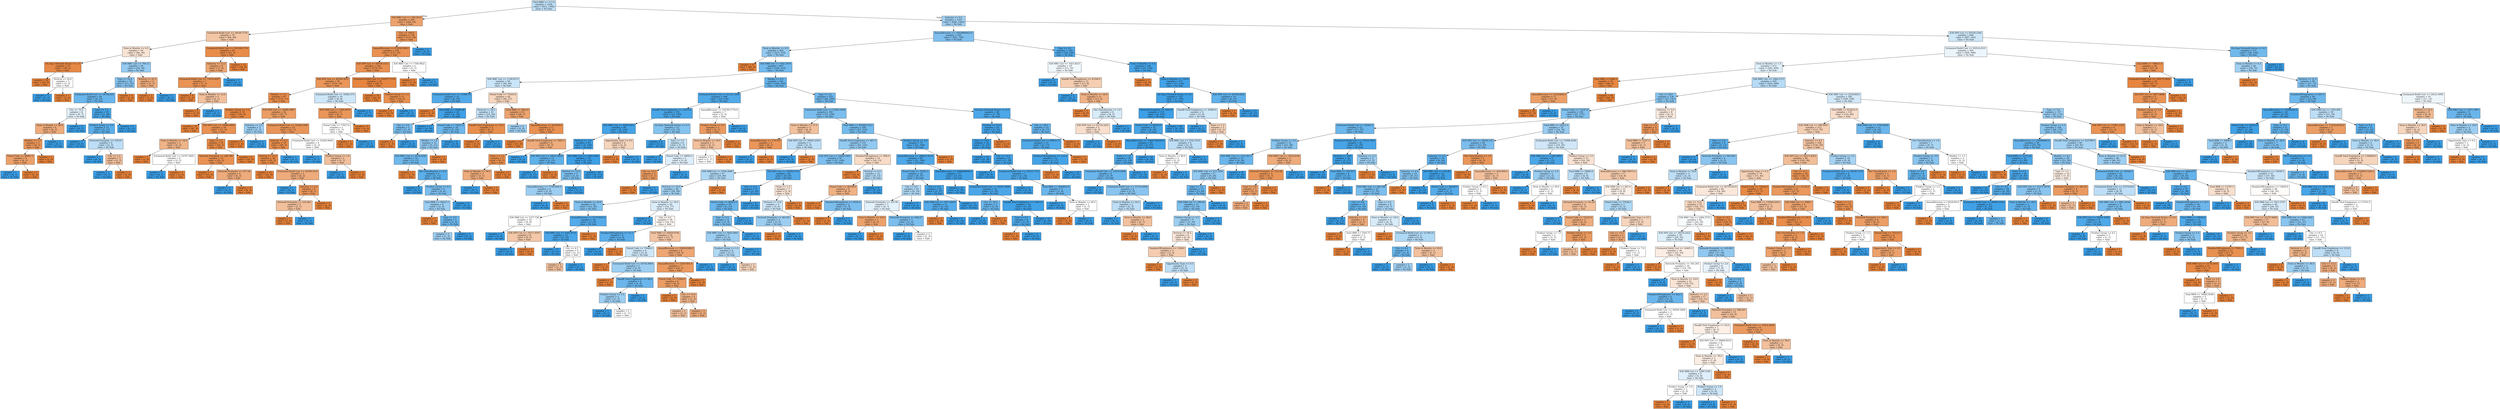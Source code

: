 digraph Tree {
node [shape=box, style="filled", color="black"] ;
0 [label="Total BRR <= 117.0\nsamples = 1436\nvalue = [912, 1346]\nclass = No Sale", fillcolor="#399de552"] ;
1 [label="X36 MRC List <= 769.5612\nsamples = 209\nvalue = [244, 64]\nclass = Sale", fillcolor="#e58139bc"] ;
0 -> 1 [labeldistance=2.5, labelangle=45, headlabel="True"] ;
2 [label="Estimated Build Cost <= 38149.7734\nsamples = 79\nvalue = [69, 38]\nclass = Sale", fillcolor="#e5813973"] ;
1 -> 2 ;
3 [label="Term in Months <= 6.5\nsamples = 59\nvalue = [46, 36]\nclass = Sale", fillcolor="#e5813937"] ;
2 -> 3 ;
4 [label="On Zayo Network Status <= 1.5\nsamples = 23\nvalue = [30, 2]\nclass = Sale", fillcolor="#e58139ee"] ;
3 -> 4 ;
5 [label="samples = 20\nvalue = [28, 0]\nclass = Sale", fillcolor="#e58139ff"] ;
4 -> 5 ;
6 [label="Vertical <= 20.0\nsamples = 3\nvalue = [2, 2]\nclass = Sale", fillcolor="#e5813900"] ;
4 -> 6 ;
7 [label="samples = 2\nvalue = [0, 2]\nclass = No Sale", fillcolor="#399de5ff"] ;
6 -> 7 ;
8 [label="samples = 1\nvalue = [2, 0]\nclass = Sale", fillcolor="#e58139ff"] ;
6 -> 8 ;
9 [label="X36 MRC List <= 704.12\nsamples = 36\nvalue = [16, 34]\nclass = No Sale", fillcolor="#399de587"] ;
3 -> 9 ;
10 [label="Type <= 14.0\nsamples = 32\nvalue = [13, 33]\nclass = No Sale", fillcolor="#399de59b"] ;
9 -> 10 ;
11 [label="Estimated Build Cost <= 16780.625\nsamples = 28\nvalue = [8, 33]\nclass = No Sale", fillcolor="#399de5c1"] ;
10 -> 11 ;
12 [label="City <= 76.5\nsamples = 8\nvalue = [6, 7]\nclass = No Sale", fillcolor="#399de524"] ;
11 -> 12 ;
13 [label="Term in Months <= 48.0\nsamples = 6\nvalue = [6, 2]\nclass = Sale", fillcolor="#e58139aa"] ;
12 -> 13 ;
14 [label="Market <= 1.5\nsamples = 5\nvalue = [6, 1]\nclass = Sale", fillcolor="#e58139d4"] ;
13 -> 14 ;
15 [label="Postal Code <= 80061.5\nsamples = 4\nvalue = [4, 1]\nclass = Sale", fillcolor="#e58139bf"] ;
14 -> 15 ;
16 [label="samples = 1\nvalue = [0, 1]\nclass = No Sale", fillcolor="#399de5ff"] ;
15 -> 16 ;
17 [label="samples = 3\nvalue = [4, 0]\nclass = Sale", fillcolor="#e58139ff"] ;
15 -> 17 ;
18 [label="samples = 1\nvalue = [2, 0]\nclass = Sale", fillcolor="#e58139ff"] ;
14 -> 18 ;
19 [label="samples = 1\nvalue = [0, 1]\nclass = No Sale", fillcolor="#399de5ff"] ;
13 -> 19 ;
20 [label="samples = 2\nvalue = [0, 5]\nclass = No Sale", fillcolor="#399de5ff"] ;
12 -> 20 ;
21 [label="Type <= 1.5\nsamples = 20\nvalue = [2, 26]\nclass = No Sale", fillcolor="#399de5eb"] ;
11 -> 21 ;
22 [label="Product Group <= 2.5\nsamples = 11\nvalue = [2, 11]\nclass = No Sale", fillcolor="#399de5d1"] ;
21 -> 22 ;
23 [label="samples = 7\nvalue = [0, 8]\nclass = No Sale", fillcolor="#399de5ff"] ;
22 -> 23 ;
24 [label="Network Proximity <= 159.97\nsamples = 4\nvalue = [2, 3]\nclass = No Sale", fillcolor="#399de555"] ;
22 -> 24 ;
25 [label="samples = 1\nvalue = [0, 2]\nclass = No Sale", fillcolor="#399de5ff"] ;
24 -> 25 ;
26 [label="City <= 2.5\nsamples = 3\nvalue = [2, 1]\nclass = Sale", fillcolor="#e581397f"] ;
24 -> 26 ;
27 [label="samples = 1\nvalue = [0, 1]\nclass = No Sale", fillcolor="#399de5ff"] ;
26 -> 27 ;
28 [label="samples = 2\nvalue = [2, 0]\nclass = Sale", fillcolor="#e58139ff"] ;
26 -> 28 ;
29 [label="samples = 9\nvalue = [0, 15]\nclass = No Sale", fillcolor="#399de5ff"] ;
21 -> 29 ;
30 [label="samples = 4\nvalue = [5, 0]\nclass = Sale", fillcolor="#e58139ff"] ;
10 -> 30 ;
31 [label="Vertical <= 35.5\nsamples = 4\nvalue = [3, 1]\nclass = Sale", fillcolor="#e58139aa"] ;
9 -> 31 ;
32 [label="samples = 3\nvalue = [3, 0]\nclass = Sale", fillcolor="#e58139ff"] ;
31 -> 32 ;
33 [label="samples = 1\nvalue = [0, 1]\nclass = No Sale", fillcolor="#399de5ff"] ;
31 -> 33 ;
34 [label="Estimated Build Cost <= 201540.1719\nsamples = 20\nvalue = [23, 2]\nclass = Sale", fillcolor="#e58139e9"] ;
2 -> 34 ;
35 [label="Industry <= 12.5\nsamples = 8\nvalue = [7, 2]\nclass = Sale", fillcolor="#e58139b6"] ;
34 -> 35 ;
36 [label="Estimated Build Cost <= 71676.4297\nsamples = 7\nvalue = [7, 1]\nclass = Sale", fillcolor="#e58139db"] ;
35 -> 36 ;
37 [label="samples = 4\nvalue = [5, 0]\nclass = Sale", fillcolor="#e58139ff"] ;
36 -> 37 ;
38 [label="Term in Months <= 12.0\nsamples = 3\nvalue = [2, 1]\nclass = Sale", fillcolor="#e581397f"] ;
36 -> 38 ;
39 [label="samples = 2\nvalue = [2, 0]\nclass = Sale", fillcolor="#e58139ff"] ;
38 -> 39 ;
40 [label="samples = 1\nvalue = [0, 1]\nclass = No Sale", fillcolor="#399de5ff"] ;
38 -> 40 ;
41 [label="samples = 1\nvalue = [0, 1]\nclass = No Sale", fillcolor="#399de5ff"] ;
35 -> 41 ;
42 [label="samples = 12\nvalue = [16, 0]\nclass = Sale", fillcolor="#e58139ff"] ;
34 -> 42 ;
43 [label="City <= 109.0\nsamples = 130\nvalue = [175, 26]\nclass = Sale", fillcolor="#e58139d9"] ;
1 -> 43 ;
44 [label="AnnualRevenue <= 679341568.0\nsamples = 128\nvalue = [175, 22]\nclass = Sale", fillcolor="#e58139df"] ;
43 -> 44 ;
45 [label="X36 NPV List <= 68736.5312\nsamples = 126\nvalue = [174, 21]\nclass = Sale", fillcolor="#e58139e0"] ;
44 -> 45 ;
46 [label="X36 NPV List <= 49769.3672\nsamples = 91\nvalue = [116, 19]\nclass = Sale", fillcolor="#e58139d5"] ;
45 -> 46 ;
47 [label="Market <= 1.5\nsamples = 81\nvalue = [110, 11]\nclass = Sale", fillcolor="#e58139e6"] ;
46 -> 47 ;
48 [label="Product Group <= 1.5\nsamples = 55\nvalue = [78, 4]\nclass = Sale", fillcolor="#e58139f2"] ;
47 -> 48 ;
49 [label="samples = 31\nvalue = [47, 0]\nclass = Sale", fillcolor="#e58139ff"] ;
48 -> 49 ;
50 [label="X36 NPV List <= 10846.0469\nsamples = 24\nvalue = [31, 4]\nclass = Sale", fillcolor="#e58139de"] ;
48 -> 50 ;
51 [label="Term in Months <= 18.0\nsamples = 5\nvalue = [5, 2]\nclass = Sale", fillcolor="#e5813999"] ;
50 -> 51 ;
52 [label="samples = 1\nvalue = [3, 0]\nclass = Sale", fillcolor="#e58139ff"] ;
51 -> 52 ;
53 [label="Estimated Build Cost <= 16747.4492\nsamples = 4\nvalue = [2, 2]\nclass = Sale", fillcolor="#e5813900"] ;
51 -> 53 ;
54 [label="samples = 2\nvalue = [0, 2]\nclass = No Sale", fillcolor="#399de5ff"] ;
53 -> 54 ;
55 [label="samples = 2\nvalue = [2, 0]\nclass = Sale", fillcolor="#e58139ff"] ;
53 -> 55 ;
56 [label="Type <= 2.5\nsamples = 19\nvalue = [26, 2]\nclass = Sale", fillcolor="#e58139eb"] ;
50 -> 56 ;
57 [label="Network Proximity <= 208.785\nsamples = 13\nvalue = [16, 2]\nclass = Sale", fillcolor="#e58139df"] ;
56 -> 57 ;
58 [label="samples = 7\nvalue = [10, 0]\nclass = Sale", fillcolor="#e58139ff"] ;
57 -> 58 ;
59 [label="Network Proximity <= 257.58\nsamples = 6\nvalue = [6, 2]\nclass = Sale", fillcolor="#e58139aa"] ;
57 -> 59 ;
60 [label="samples = 2\nvalue = [0, 2]\nclass = No Sale", fillcolor="#399de5ff"] ;
59 -> 60 ;
61 [label="samples = 4\nvalue = [6, 0]\nclass = Sale", fillcolor="#e58139ff"] ;
59 -> 61 ;
62 [label="samples = 6\nvalue = [10, 0]\nclass = Sale", fillcolor="#e58139ff"] ;
56 -> 62 ;
63 [label="X36 NPV List <= 16980.3887\nsamples = 26\nvalue = [32, 7]\nclass = Sale", fillcolor="#e58139c7"] ;
47 -> 63 ;
64 [label="Industry <= 2.5\nsamples = 3\nvalue = [1, 2]\nclass = No Sale", fillcolor="#399de57f"] ;
63 -> 64 ;
65 [label="samples = 1\nvalue = [1, 0]\nclass = Sale", fillcolor="#e58139ff"] ;
64 -> 65 ;
66 [label="samples = 2\nvalue = [0, 2]\nclass = No Sale", fillcolor="#399de5ff"] ;
64 -> 66 ;
67 [label="Estimated Build Cost <= 31644.5996\nsamples = 23\nvalue = [31, 5]\nclass = Sale", fillcolor="#e58139d6"] ;
63 -> 67 ;
68 [label="Industry <= 6.5\nsamples = 19\nvalue = [29, 3]\nclass = Sale", fillcolor="#e58139e5"] ;
67 -> 68 ;
69 [label="Vertical <= 15.5\nsamples = 18\nvalue = [29, 2]\nclass = Sale", fillcolor="#e58139ed"] ;
68 -> 69 ;
70 [label="samples = 13\nvalue = [23, 0]\nclass = Sale", fillcolor="#e58139ff"] ;
69 -> 70 ;
71 [label="Estimated Build Cost <= 20198.1016\nsamples = 5\nvalue = [6, 2]\nclass = Sale", fillcolor="#e58139aa"] ;
69 -> 71 ;
72 [label="samples = 1\nvalue = [0, 1]\nclass = No Sale", fillcolor="#399de5ff"] ;
71 -> 72 ;
73 [label="Industry <= 2.5\nsamples = 4\nvalue = [6, 1]\nclass = Sale", fillcolor="#e58139d4"] ;
71 -> 73 ;
74 [label="Network Proximity <= 216.465\nsamples = 2\nvalue = [2, 1]\nclass = Sale", fillcolor="#e581397f"] ;
73 -> 74 ;
75 [label="samples = 1\nvalue = [2, 0]\nclass = Sale", fillcolor="#e58139ff"] ;
74 -> 75 ;
76 [label="samples = 1\nvalue = [0, 1]\nclass = No Sale", fillcolor="#399de5ff"] ;
74 -> 76 ;
77 [label="samples = 2\nvalue = [4, 0]\nclass = Sale", fillcolor="#e58139ff"] ;
73 -> 77 ;
78 [label="samples = 1\nvalue = [0, 1]\nclass = No Sale", fillcolor="#399de5ff"] ;
68 -> 78 ;
79 [label="Estimated Build Cost <= 32204.4004\nsamples = 4\nvalue = [2, 2]\nclass = Sale", fillcolor="#e5813900"] ;
67 -> 79 ;
80 [label="samples = 1\nvalue = [0, 1]\nclass = No Sale", fillcolor="#399de5ff"] ;
79 -> 80 ;
81 [label="Product Group <= 1.0\nsamples = 3\nvalue = [2, 1]\nclass = Sale", fillcolor="#e581397f"] ;
79 -> 81 ;
82 [label="samples = 1\nvalue = [0, 1]\nclass = No Sale", fillcolor="#399de5ff"] ;
81 -> 82 ;
83 [label="samples = 2\nvalue = [2, 0]\nclass = Sale", fillcolor="#e58139ff"] ;
81 -> 83 ;
84 [label="Estimated Build Cost <= 18362.375\nsamples = 10\nvalue = [6, 8]\nclass = No Sale", fillcolor="#399de540"] ;
46 -> 84 ;
85 [label="X36 NRR List <= 1292.6079\nsamples = 6\nvalue = [6, 1]\nclass = Sale", fillcolor="#e58139d4"] ;
84 -> 85 ;
86 [label="Postal Code <= 77657.0\nsamples = 2\nvalue = [1, 1]\nclass = Sale", fillcolor="#e5813900"] ;
85 -> 86 ;
87 [label="samples = 1\nvalue = [1, 0]\nclass = Sale", fillcolor="#e58139ff"] ;
86 -> 87 ;
88 [label="samples = 1\nvalue = [0, 1]\nclass = No Sale", fillcolor="#399de5ff"] ;
86 -> 88 ;
89 [label="samples = 4\nvalue = [5, 0]\nclass = Sale", fillcolor="#e58139ff"] ;
85 -> 89 ;
90 [label="samples = 4\nvalue = [0, 7]\nclass = No Sale", fillcolor="#399de5ff"] ;
84 -> 90 ;
91 [label="Estimated Build Cost <= 101977.1719\nsamples = 35\nvalue = [58, 2]\nclass = Sale", fillcolor="#e58139f6"] ;
45 -> 91 ;
92 [label="samples = 24\nvalue = [40, 0]\nclass = Sale", fillcolor="#e58139ff"] ;
91 -> 92 ;
93 [label="Product Group <= 1.5\nsamples = 11\nvalue = [18, 2]\nclass = Sale", fillcolor="#e58139e3"] ;
91 -> 93 ;
94 [label="samples = 9\nvalue = [18, 0]\nclass = Sale", fillcolor="#e58139ff"] ;
93 -> 94 ;
95 [label="samples = 2\nvalue = [0, 2]\nclass = No Sale", fillcolor="#399de5ff"] ;
93 -> 95 ;
96 [label="X36 MRC List <= 1760.9822\nsamples = 2\nvalue = [1, 1]\nclass = Sale", fillcolor="#e5813900"] ;
44 -> 96 ;
97 [label="samples = 1\nvalue = [1, 0]\nclass = Sale", fillcolor="#e58139ff"] ;
96 -> 97 ;
98 [label="samples = 1\nvalue = [0, 1]\nclass = No Sale", fillcolor="#399de5ff"] ;
96 -> 98 ;
99 [label="samples = 2\nvalue = [0, 4]\nclass = No Sale", fillcolor="#399de5ff"] ;
43 -> 99 ;
100 [label="Industry <= 0.5\nsamples = 1227\nvalue = [668, 1282]\nclass = No Sale", fillcolor="#399de57a"] ;
0 -> 100 [labeldistance=2.5, labelangle=-45, headlabel="False"] ;
101 [label="AnnualRevenue <= 10028869632.0\nsamples = 623\nvalue = [261, 740]\nclass = No Sale", fillcolor="#399de5a5"] ;
100 -> 101 ;
102 [label="Term in Months <= 0.5\nsamples = 464\nvalue = [233, 510]\nclass = No Sale", fillcolor="#399de58a"] ;
101 -> 102 ;
103 [label="samples = 57\nvalue = [89, 0]\nclass = Sale", fillcolor="#e58139ff"] ;
102 -> 103 ;
104 [label="X36 NRR List <= 1041.3079\nsamples = 407\nvalue = [144, 510]\nclass = No Sale", fillcolor="#399de5b7"] ;
102 -> 104 ;
105 [label="X36 MRC List <= 1158.9573\nsamples = 66\nvalue = [44, 60]\nclass = No Sale", fillcolor="#399de544"] ;
104 -> 105 ;
106 [label="Estimated Build Cost <= 11996.75\nsamples = 22\nvalue = [4, 33]\nclass = No Sale", fillcolor="#399de5e0"] ;
105 -> 106 ;
107 [label="samples = 2\nvalue = [3, 0]\nclass = Sale", fillcolor="#e58139ff"] ;
106 -> 107 ;
108 [label="Total BRR <= 12690.46\nsamples = 20\nvalue = [1, 33]\nclass = No Sale", fillcolor="#399de5f7"] ;
106 -> 108 ;
109 [label="City <= 3.0\nsamples = 3\nvalue = [1, 3]\nclass = No Sale", fillcolor="#399de5aa"] ;
108 -> 109 ;
110 [label="samples = 1\nvalue = [1, 0]\nclass = Sale", fillcolor="#e58139ff"] ;
109 -> 110 ;
111 [label="samples = 2\nvalue = [0, 3]\nclass = No Sale", fillcolor="#399de5ff"] ;
109 -> 111 ;
112 [label="samples = 17\nvalue = [0, 30]\nclass = No Sale", fillcolor="#399de5ff"] ;
108 -> 112 ;
113 [label="Postal Code <= 75163.0\nsamples = 44\nvalue = [40, 27]\nclass = Sale", fillcolor="#e5813953"] ;
105 -> 113 ;
114 [label="Vertical <= 30.5\nsamples = 23\nvalue = [14, 20]\nclass = No Sale", fillcolor="#399de54d"] ;
113 -> 114 ;
115 [label="Postal Code <= 75015.5\nsamples = 18\nvalue = [5, 19]\nclass = No Sale", fillcolor="#399de5bc"] ;
114 -> 115 ;
116 [label="Market <= 1.0\nsamples = 12\nvalue = [5, 11]\nclass = No Sale", fillcolor="#399de58b"] ;
115 -> 116 ;
117 [label="X36 MRC List <= 1676.4248\nsamples = 10\nvalue = [3, 11]\nclass = No Sale", fillcolor="#399de5b9"] ;
116 -> 117 ;
118 [label="samples = 1\nvalue = [1, 0]\nclass = Sale", fillcolor="#e58139ff"] ;
117 -> 118 ;
119 [label="Net Classification <= 0.5\nsamples = 9\nvalue = [2, 11]\nclass = No Sale", fillcolor="#399de5d1"] ;
117 -> 119 ;
120 [label="samples = 3\nvalue = [0, 5]\nclass = No Sale", fillcolor="#399de5ff"] ;
119 -> 120 ;
121 [label="Product Group <= 0.5\nsamples = 6\nvalue = [2, 6]\nclass = No Sale", fillcolor="#399de5aa"] ;
119 -> 121 ;
122 [label="Total BRR <= 56527.5\nsamples = 4\nvalue = [2, 4]\nclass = No Sale", fillcolor="#399de57f"] ;
121 -> 122 ;
123 [label="samples = 1\nvalue = [1, 0]\nclass = Sale", fillcolor="#e58139ff"] ;
122 -> 123 ;
124 [label="Type <= 3.5\nsamples = 3\nvalue = [1, 4]\nclass = No Sale", fillcolor="#399de5bf"] ;
122 -> 124 ;
125 [label="samples = 2\nvalue = [1, 2]\nclass = No Sale", fillcolor="#399de57f"] ;
124 -> 125 ;
126 [label="samples = 1\nvalue = [0, 2]\nclass = No Sale", fillcolor="#399de5ff"] ;
124 -> 126 ;
127 [label="samples = 2\nvalue = [0, 2]\nclass = No Sale", fillcolor="#399de5ff"] ;
121 -> 127 ;
128 [label="samples = 2\nvalue = [2, 0]\nclass = Sale", fillcolor="#e58139ff"] ;
116 -> 128 ;
129 [label="samples = 6\nvalue = [0, 8]\nclass = No Sale", fillcolor="#399de5ff"] ;
115 -> 129 ;
130 [label="DandB Total Employees <= 35.5\nsamples = 5\nvalue = [9, 1]\nclass = Sale", fillcolor="#e58139e3"] ;
114 -> 130 ;
131 [label="samples = 4\nvalue = [9, 0]\nclass = Sale", fillcolor="#e58139ff"] ;
130 -> 131 ;
132 [label="samples = 1\nvalue = [0, 1]\nclass = No Sale", fillcolor="#399de5ff"] ;
130 -> 132 ;
133 [label="Total BRR <= 2823.0\nsamples = 21\nvalue = [26, 7]\nclass = Sale", fillcolor="#e58139ba"] ;
113 -> 133 ;
134 [label="samples = 4\nvalue = [2, 4]\nclass = No Sale", fillcolor="#399de57f"] ;
133 -> 134 ;
135 [label="AnnualRevenue <= 910936.0\nsamples = 17\nvalue = [24, 3]\nclass = Sale", fillcolor="#e58139df"] ;
133 -> 135 ;
136 [label="samples = 11\nvalue = [15, 0]\nclass = Sale", fillcolor="#e58139ff"] ;
135 -> 136 ;
137 [label="DandB Total Employees <= 1005.5\nsamples = 6\nvalue = [9, 3]\nclass = Sale", fillcolor="#e58139aa"] ;
135 -> 137 ;
138 [label="State <= 1.5\nsamples = 5\nvalue = [9, 1]\nclass = Sale", fillcolor="#e58139e3"] ;
137 -> 138 ;
139 [label="Term in Months <= 30.0\nsamples = 2\nvalue = [3, 1]\nclass = Sale", fillcolor="#e58139aa"] ;
138 -> 139 ;
140 [label="samples = 1\nvalue = [0, 1]\nclass = No Sale", fillcolor="#399de5ff"] ;
139 -> 140 ;
141 [label="samples = 1\nvalue = [3, 0]\nclass = Sale", fillcolor="#e58139ff"] ;
139 -> 141 ;
142 [label="samples = 3\nvalue = [6, 0]\nclass = Sale", fillcolor="#e58139ff"] ;
138 -> 142 ;
143 [label="samples = 1\nvalue = [0, 2]\nclass = No Sale", fillcolor="#399de5ff"] ;
137 -> 143 ;
144 [label="Market <= 0.5\nsamples = 341\nvalue = [100, 450]\nclass = No Sale", fillcolor="#399de5c6"] ;
104 -> 144 ;
145 [label="Estimated Build Cost <= 41121.1602\nsamples = 108\nvalue = [18, 154]\nclass = No Sale", fillcolor="#399de5e1"] ;
144 -> 145 ;
146 [label="DandB Total Employees <= 12413.0\nsamples = 101\nvalue = [13, 149]\nclass = No Sale", fillcolor="#399de5e9"] ;
145 -> 146 ;
147 [label="X36 MRC List <= 4960.9561\nsamples = 89\nvalue = [8, 136]\nclass = No Sale", fillcolor="#399de5f0"] ;
146 -> 147 ;
148 [label="Vertical <= 3.0\nsamples = 85\nvalue = [5, 134]\nclass = No Sale", fillcolor="#399de5f5"] ;
147 -> 148 ;
149 [label="X36 NPV List <= 29621.9824\nsamples = 11\nvalue = [3, 15]\nclass = No Sale", fillcolor="#399de5cc"] ;
148 -> 149 ;
150 [label="samples = 9\nvalue = [0, 15]\nclass = No Sale", fillcolor="#399de5ff"] ;
149 -> 150 ;
151 [label="samples = 2\nvalue = [3, 0]\nclass = Sale", fillcolor="#e58139ff"] ;
149 -> 151 ;
152 [label="X36 MRC List <= 1941.6382\nsamples = 74\nvalue = [2, 119]\nclass = No Sale", fillcolor="#399de5fb"] ;
148 -> 152 ;
153 [label="Vertical <= 13.0\nsamples = 5\nvalue = [2, 6]\nclass = No Sale", fillcolor="#399de5aa"] ;
152 -> 153 ;
154 [label="AnnualRevenue <= 77391440.0\nsamples = 4\nvalue = [2, 4]\nclass = No Sale", fillcolor="#399de57f"] ;
153 -> 154 ;
155 [label="samples = 2\nvalue = [0, 4]\nclass = No Sale", fillcolor="#399de5ff"] ;
154 -> 155 ;
156 [label="samples = 2\nvalue = [2, 0]\nclass = Sale", fillcolor="#e58139ff"] ;
154 -> 156 ;
157 [label="samples = 1\nvalue = [0, 2]\nclass = No Sale", fillcolor="#399de5ff"] ;
153 -> 157 ;
158 [label="samples = 69\nvalue = [0, 113]\nclass = No Sale", fillcolor="#399de5ff"] ;
152 -> 158 ;
159 [label="Opportunity Type <= 0.5\nsamples = 4\nvalue = [3, 2]\nclass = Sale", fillcolor="#e5813955"] ;
147 -> 159 ;
160 [label="samples = 2\nvalue = [3, 0]\nclass = Sale", fillcolor="#e58139ff"] ;
159 -> 160 ;
161 [label="samples = 2\nvalue = [0, 2]\nclass = No Sale", fillcolor="#399de5ff"] ;
159 -> 161 ;
162 [label="On Zayo Network Status <= 0.5\nsamples = 12\nvalue = [5, 13]\nclass = No Sale", fillcolor="#399de59d"] ;
146 -> 162 ;
163 [label="samples = 6\nvalue = [0, 6]\nclass = No Sale", fillcolor="#399de5ff"] ;
162 -> 163 ;
164 [label="Type <= 3.5\nsamples = 6\nvalue = [5, 7]\nclass = No Sale", fillcolor="#399de549"] ;
162 -> 164 ;
165 [label="samples = 1\nvalue = [0, 1]\nclass = No Sale", fillcolor="#399de5ff"] ;
164 -> 165 ;
166 [label="Postal Code <= 30063.5\nsamples = 5\nvalue = [5, 6]\nclass = No Sale", fillcolor="#399de52a"] ;
164 -> 166 ;
167 [label="City <= 22.5\nsamples = 2\nvalue = [5, 1]\nclass = Sale", fillcolor="#e58139cc"] ;
166 -> 167 ;
168 [label="samples = 1\nvalue = [5, 0]\nclass = Sale", fillcolor="#e58139ff"] ;
167 -> 168 ;
169 [label="samples = 1\nvalue = [0, 1]\nclass = No Sale", fillcolor="#399de5ff"] ;
167 -> 169 ;
170 [label="samples = 3\nvalue = [0, 5]\nclass = No Sale", fillcolor="#399de5ff"] ;
166 -> 170 ;
171 [label="AnnualRevenue <= 2972811776.0\nsamples = 7\nvalue = [5, 5]\nclass = Sale", fillcolor="#e5813900"] ;
145 -> 171 ;
172 [label="Product Group <= 0.5\nsamples = 5\nvalue = [5, 1]\nclass = Sale", fillcolor="#e58139cc"] ;
171 -> 172 ;
173 [label="Term in Months <= 18.0\nsamples = 3\nvalue = [2, 1]\nclass = Sale", fillcolor="#e581397f"] ;
172 -> 173 ;
174 [label="samples = 2\nvalue = [1, 1]\nclass = Sale", fillcolor="#e5813900"] ;
173 -> 174 ;
175 [label="samples = 1\nvalue = [1, 0]\nclass = Sale", fillcolor="#e58139ff"] ;
173 -> 175 ;
176 [label="samples = 2\nvalue = [3, 0]\nclass = Sale", fillcolor="#e58139ff"] ;
172 -> 176 ;
177 [label="samples = 2\nvalue = [0, 4]\nclass = No Sale", fillcolor="#399de5ff"] ;
171 -> 177 ;
178 [label="Type <= 2.5\nsamples = 233\nvalue = [82, 296]\nclass = No Sale", fillcolor="#399de5b8"] ;
144 -> 178 ;
179 [label="Estimated Build Cost <= 15063.5498\nsamples = 185\nvalue = [75, 226]\nclass = No Sale", fillcolor="#399de5aa"] ;
178 -> 179 ;
180 [label="Term in Months <= 37.5\nsamples = 5\nvalue = [8, 4]\nclass = Sale", fillcolor="#e581397f"] ;
179 -> 180 ;
181 [label="AnnualRevenue <= 17979.0\nsamples = 3\nvalue = [6, 1]\nclass = Sale", fillcolor="#e58139d4"] ;
180 -> 181 ;
182 [label="samples = 1\nvalue = [0, 1]\nclass = No Sale", fillcolor="#399de5ff"] ;
181 -> 182 ;
183 [label="samples = 2\nvalue = [6, 0]\nclass = Sale", fillcolor="#e58139ff"] ;
181 -> 183 ;
184 [label="X36 NPV List <= 29441.2363\nsamples = 2\nvalue = [2, 3]\nclass = No Sale", fillcolor="#399de555"] ;
180 -> 184 ;
185 [label="samples = 1\nvalue = [0, 3]\nclass = No Sale", fillcolor="#399de5ff"] ;
184 -> 185 ;
186 [label="samples = 1\nvalue = [2, 0]\nclass = Sale", fillcolor="#e58139ff"] ;
184 -> 186 ;
187 [label="Total BRR <= 495992.5312\nsamples = 180\nvalue = [67, 222]\nclass = No Sale", fillcolor="#399de5b2"] ;
179 -> 187 ;
188 [label="DandB Total Employees <= 487.5\nsamples = 110\nvalue = [55, 122]\nclass = No Sale", fillcolor="#399de58c"] ;
187 -> 188 ;
189 [label="X36 NPV List <= 52669.2891\nsamples = 91\nvalue = [37, 109]\nclass = No Sale", fillcolor="#399de5a8"] ;
188 -> 189 ;
190 [label="X36 NRR List <= 4794.3999\nsamples = 47\nvalue = [29, 49]\nclass = No Sale", fillcolor="#399de568"] ;
189 -> 190 ;
191 [label="Vertical <= 16.0\nsamples = 46\nvalue = [26, 49]\nclass = No Sale", fillcolor="#399de578"] ;
190 -> 191 ;
192 [label="Term in Months <= 26.0\nsamples = 26\nvalue = [12, 32]\nclass = No Sale", fillcolor="#399de59f"] ;
191 -> 192 ;
193 [label="X36 NRR List <= 1517.728\nsamples = 10\nvalue = [9, 9]\nclass = Sale", fillcolor="#e5813900"] ;
192 -> 193 ;
194 [label="samples = 2\nvalue = [0, 4]\nclass = No Sale", fillcolor="#399de5ff"] ;
193 -> 194 ;
195 [label="X36 NPV List <= 19117.9297\nsamples = 8\nvalue = [9, 5]\nclass = Sale", fillcolor="#e5813971"] ;
193 -> 195 ;
196 [label="samples = 3\nvalue = [0, 5]\nclass = No Sale", fillcolor="#399de5ff"] ;
195 -> 196 ;
197 [label="samples = 5\nvalue = [9, 0]\nclass = Sale", fillcolor="#e58139ff"] ;
195 -> 197 ;
198 [label="AnnualRevenue <= 51337832.0\nsamples = 16\nvalue = [3, 23]\nclass = No Sale", fillcolor="#399de5de"] ;
192 -> 198 ;
199 [label="X36 MRC List <= 4395.8735\nsamples = 15\nvalue = [2, 23]\nclass = No Sale", fillcolor="#399de5e9"] ;
198 -> 199 ;
200 [label="samples = 11\nvalue = [0, 21]\nclass = No Sale", fillcolor="#399de5ff"] ;
199 -> 200 ;
201 [label="City <= 4.5\nsamples = 4\nvalue = [2, 2]\nclass = Sale", fillcolor="#e5813900"] ;
199 -> 201 ;
202 [label="samples = 3\nvalue = [2, 1]\nclass = Sale", fillcolor="#e581397f"] ;
201 -> 202 ;
203 [label="samples = 1\nvalue = [0, 1]\nclass = No Sale", fillcolor="#399de5ff"] ;
201 -> 203 ;
204 [label="samples = 1\nvalue = [1, 0]\nclass = Sale", fillcolor="#e58139ff"] ;
198 -> 204 ;
205 [label="Term in Months <= 18.0\nsamples = 20\nvalue = [14, 17]\nclass = No Sale", fillcolor="#399de52d"] ;
191 -> 205 ;
206 [label="samples = 2\nvalue = [0, 4]\nclass = No Sale", fillcolor="#399de5ff"] ;
205 -> 206 ;
207 [label="City <= 4.5\nsamples = 18\nvalue = [14, 13]\nclass = Sale", fillcolor="#e5813912"] ;
205 -> 207 ;
208 [label="NumberOfEmployees <= 51.5\nsamples = 4\nvalue = [1, 6]\nclass = No Sale", fillcolor="#399de5d4"] ;
207 -> 208 ;
209 [label="samples = 3\nvalue = [0, 6]\nclass = No Sale", fillcolor="#399de5ff"] ;
208 -> 209 ;
210 [label="samples = 1\nvalue = [1, 0]\nclass = Sale", fillcolor="#e58139ff"] ;
208 -> 210 ;
211 [label="Total BRR <= 24829.9746\nsamples = 14\nvalue = [13, 7]\nclass = Sale", fillcolor="#e5813976"] ;
207 -> 211 ;
212 [label="Postal Code <= 75044.0\nsamples = 6\nvalue = [3, 4]\nclass = No Sale", fillcolor="#399de540"] ;
211 -> 212 ;
213 [label="samples = 1\nvalue = [1, 0]\nclass = Sale", fillcolor="#e58139ff"] ;
212 -> 213 ;
214 [label="Estimated Build Cost <= 18756.9004\nsamples = 5\nvalue = [2, 4]\nclass = No Sale", fillcolor="#399de57f"] ;
212 -> 214 ;
215 [label="samples = 1\nvalue = [1, 0]\nclass = Sale", fillcolor="#e58139ff"] ;
214 -> 215 ;
216 [label="DandB Total Employees <= 88.0\nsamples = 4\nvalue = [1, 4]\nclass = No Sale", fillcolor="#399de5bf"] ;
214 -> 216 ;
217 [label="Product Group <= 1.5\nsamples = 3\nvalue = [1, 2]\nclass = No Sale", fillcolor="#399de57f"] ;
216 -> 217 ;
218 [label="samples = 1\nvalue = [0, 1]\nclass = No Sale", fillcolor="#399de5ff"] ;
217 -> 218 ;
219 [label="samples = 2\nvalue = [1, 1]\nclass = Sale", fillcolor="#e5813900"] ;
217 -> 219 ;
220 [label="samples = 1\nvalue = [0, 2]\nclass = No Sale", fillcolor="#399de5ff"] ;
216 -> 220 ;
221 [label="AnnualRevenue <= 184924288.0\nsamples = 8\nvalue = [10, 3]\nclass = Sale", fillcolor="#e58139b3"] ;
211 -> 221 ;
222 [label="AnnualRevenue <= 15937361.0\nsamples = 7\nvalue = [10, 2]\nclass = Sale", fillcolor="#e58139cc"] ;
221 -> 222 ;
223 [label="Postal Code <= 75204.0\nsamples = 6\nvalue = [9, 2]\nclass = Sale", fillcolor="#e58139c6"] ;
222 -> 223 ;
224 [label="samples = 2\nvalue = [4, 0]\nclass = Sale", fillcolor="#e58139ff"] ;
223 -> 224 ;
225 [label="City <= 10.0\nsamples = 4\nvalue = [5, 2]\nclass = Sale", fillcolor="#e5813999"] ;
223 -> 225 ;
226 [label="samples = 2\nvalue = [2, 1]\nclass = Sale", fillcolor="#e581397f"] ;
225 -> 226 ;
227 [label="samples = 2\nvalue = [3, 1]\nclass = Sale", fillcolor="#e58139aa"] ;
225 -> 227 ;
228 [label="samples = 1\nvalue = [1, 0]\nclass = Sale", fillcolor="#e58139ff"] ;
222 -> 228 ;
229 [label="samples = 1\nvalue = [0, 1]\nclass = No Sale", fillcolor="#399de5ff"] ;
221 -> 229 ;
230 [label="samples = 1\nvalue = [3, 0]\nclass = Sale", fillcolor="#e58139ff"] ;
190 -> 230 ;
231 [label="X36 NPV List <= 59599.0703\nsamples = 44\nvalue = [8, 60]\nclass = No Sale", fillcolor="#399de5dd"] ;
189 -> 231 ;
232 [label="City <= 4.5\nsamples = 37\nvalue = [3, 56]\nclass = No Sale", fillcolor="#399de5f1"] ;
231 -> 232 ;
233 [label="Postal Code <= 80202.5\nsamples = 10\nvalue = [3, 12]\nclass = No Sale", fillcolor="#399de5bf"] ;
232 -> 233 ;
234 [label="Type <= 0.5\nsamples = 8\nvalue = [3, 9]\nclass = No Sale", fillcolor="#399de5aa"] ;
233 -> 234 ;
235 [label="X36 MRC List <= 3043.4482\nsamples = 7\nvalue = [3, 6]\nclass = No Sale", fillcolor="#399de57f"] ;
234 -> 235 ;
236 [label="Product Group <= 1.0\nsamples = 6\nvalue = [3, 5]\nclass = No Sale", fillcolor="#399de566"] ;
235 -> 236 ;
237 [label="samples = 3\nvalue = [0, 3]\nclass = No Sale", fillcolor="#399de5ff"] ;
236 -> 237 ;
238 [label="samples = 3\nvalue = [3, 2]\nclass = Sale", fillcolor="#e5813955"] ;
236 -> 238 ;
239 [label="samples = 1\nvalue = [0, 1]\nclass = No Sale", fillcolor="#399de5ff"] ;
235 -> 239 ;
240 [label="samples = 1\nvalue = [0, 3]\nclass = No Sale", fillcolor="#399de5ff"] ;
234 -> 240 ;
241 [label="samples = 2\nvalue = [0, 3]\nclass = No Sale", fillcolor="#399de5ff"] ;
233 -> 241 ;
242 [label="samples = 27\nvalue = [0, 44]\nclass = No Sale", fillcolor="#399de5ff"] ;
232 -> 242 ;
243 [label="State <= 1.5\nsamples = 7\nvalue = [5, 4]\nclass = Sale", fillcolor="#e5813933"] ;
231 -> 243 ;
244 [label="Vertical <= 13.0\nsamples = 5\nvalue = [3, 4]\nclass = No Sale", fillcolor="#399de540"] ;
243 -> 244 ;
245 [label="Network Proximity <= 88.295\nsamples = 4\nvalue = [2, 4]\nclass = No Sale", fillcolor="#399de57f"] ;
244 -> 245 ;
246 [label="samples = 1\nvalue = [2, 0]\nclass = Sale", fillcolor="#e58139ff"] ;
245 -> 246 ;
247 [label="samples = 3\nvalue = [0, 4]\nclass = No Sale", fillcolor="#399de5ff"] ;
245 -> 247 ;
248 [label="samples = 1\nvalue = [1, 0]\nclass = Sale", fillcolor="#e58139ff"] ;
244 -> 248 ;
249 [label="samples = 2\nvalue = [2, 0]\nclass = Sale", fillcolor="#e58139ff"] ;
243 -> 249 ;
250 [label="NumberOfEmployees <= 908.0\nsamples = 19\nvalue = [18, 13]\nclass = Sale", fillcolor="#e5813947"] ;
188 -> 250 ;
251 [label="samples = 7\nvalue = [10, 0]\nclass = Sale", fillcolor="#e58139ff"] ;
250 -> 251 ;
252 [label="Vertical <= 6.5\nsamples = 12\nvalue = [8, 13]\nclass = No Sale", fillcolor="#399de562"] ;
250 -> 252 ;
253 [label="Postal Code <= 80108.0\nsamples = 6\nvalue = [8, 3]\nclass = Sale", fillcolor="#e581399f"] ;
252 -> 253 ;
254 [label="samples = 4\nvalue = [7, 0]\nclass = Sale", fillcolor="#e58139ff"] ;
253 -> 254 ;
255 [label="NumberOfEmployees <= 9350.0\nsamples = 2\nvalue = [1, 3]\nclass = No Sale", fillcolor="#399de5aa"] ;
253 -> 255 ;
256 [label="samples = 1\nvalue = [1, 0]\nclass = Sale", fillcolor="#e58139ff"] ;
255 -> 256 ;
257 [label="samples = 1\nvalue = [0, 3]\nclass = No Sale", fillcolor="#399de5ff"] ;
255 -> 257 ;
258 [label="samples = 6\nvalue = [0, 10]\nclass = No Sale", fillcolor="#399de5ff"] ;
252 -> 258 ;
259 [label="Product Group <= 6.0\nsamples = 70\nvalue = [12, 100]\nclass = No Sale", fillcolor="#399de5e0"] ;
187 -> 259 ;
260 [label="AnnualRevenue <= 288221.8125\nsamples = 69\nvalue = [11, 100]\nclass = No Sale", fillcolor="#399de5e3"] ;
259 -> 260 ;
261 [label="Postal Code <= 75201.5\nsamples = 32\nvalue = [8, 37]\nclass = No Sale", fillcolor="#399de5c8"] ;
260 -> 261 ;
262 [label="City <= 8.0\nsamples = 10\nvalue = [6, 10]\nclass = No Sale", fillcolor="#399de566"] ;
261 -> 262 ;
263 [label="Network Proximity <= 101.96\nsamples = 7\nvalue = [6, 7]\nclass = No Sale", fillcolor="#399de524"] ;
262 -> 263 ;
264 [label="Term in Months <= 24.0\nsamples = 2\nvalue = [4, 1]\nclass = Sale", fillcolor="#e58139bf"] ;
263 -> 264 ;
265 [label="samples = 1\nvalue = [0, 1]\nclass = No Sale", fillcolor="#399de5ff"] ;
264 -> 265 ;
266 [label="samples = 1\nvalue = [4, 0]\nclass = Sale", fillcolor="#e58139ff"] ;
264 -> 266 ;
267 [label="Network Proximity <= 684.27\nsamples = 5\nvalue = [2, 6]\nclass = No Sale", fillcolor="#399de5aa"] ;
263 -> 267 ;
268 [label="samples = 3\nvalue = [0, 4]\nclass = No Sale", fillcolor="#399de5ff"] ;
267 -> 268 ;
269 [label="samples = 2\nvalue = [2, 2]\nclass = Sale", fillcolor="#e5813900"] ;
267 -> 269 ;
270 [label="samples = 3\nvalue = [0, 3]\nclass = No Sale", fillcolor="#399de5ff"] ;
262 -> 270 ;
271 [label="City <= 4.5\nsamples = 22\nvalue = [2, 27]\nclass = No Sale", fillcolor="#399de5ec"] ;
261 -> 271 ;
272 [label="X36 NRR List <= 1877.4919\nsamples = 11\nvalue = [2, 14]\nclass = No Sale", fillcolor="#399de5db"] ;
271 -> 272 ;
273 [label="samples = 2\nvalue = [2, 0]\nclass = Sale", fillcolor="#e58139ff"] ;
272 -> 273 ;
274 [label="samples = 9\nvalue = [0, 14]\nclass = No Sale", fillcolor="#399de5ff"] ;
272 -> 274 ;
275 [label="samples = 11\nvalue = [0, 13]\nclass = No Sale", fillcolor="#399de5ff"] ;
271 -> 275 ;
276 [label="AnnualRevenue <= 2694909696.0\nsamples = 37\nvalue = [3, 63]\nclass = No Sale", fillcolor="#399de5f3"] ;
260 -> 276 ;
277 [label="samples = 16\nvalue = [0, 30]\nclass = No Sale", fillcolor="#399de5ff"] ;
276 -> 277 ;
278 [label="Estimated Build Cost <= 20267.8008\nsamples = 21\nvalue = [3, 33]\nclass = No Sale", fillcolor="#399de5e8"] ;
276 -> 278 ;
279 [label="City <= 34.5\nsamples = 5\nvalue = [2, 8]\nclass = No Sale", fillcolor="#399de5bf"] ;
278 -> 279 ;
280 [label="samples = 3\nvalue = [0, 8]\nclass = No Sale", fillcolor="#399de5ff"] ;
279 -> 280 ;
281 [label="samples = 2\nvalue = [2, 0]\nclass = Sale", fillcolor="#e58139ff"] ;
279 -> 281 ;
282 [label="DandB Total Employees <= 12413.0\nsamples = 16\nvalue = [1, 25]\nclass = No Sale", fillcolor="#399de5f5"] ;
278 -> 282 ;
283 [label="Type <= 0.5\nsamples = 6\nvalue = [1, 9]\nclass = No Sale", fillcolor="#399de5e3"] ;
282 -> 283 ;
284 [label="samples = 1\nvalue = [1, 0]\nclass = Sale", fillcolor="#e58139ff"] ;
283 -> 284 ;
285 [label="samples = 5\nvalue = [0, 9]\nclass = No Sale", fillcolor="#399de5ff"] ;
283 -> 285 ;
286 [label="samples = 10\nvalue = [0, 16]\nclass = No Sale", fillcolor="#399de5ff"] ;
282 -> 286 ;
287 [label="samples = 1\nvalue = [1, 0]\nclass = Sale", fillcolor="#e58139ff"] ;
259 -> 287 ;
288 [label="On Zayo Network Status <= 0.5\nsamples = 48\nvalue = [7, 70]\nclass = No Sale", fillcolor="#399de5e6"] ;
178 -> 288 ;
289 [label="Vertical <= 15.5\nsamples = 35\nvalue = [3, 53]\nclass = No Sale", fillcolor="#399de5f1"] ;
288 -> 289 ;
290 [label="Type <= 16.0\nsamples = 34\nvalue = [1, 53]\nclass = No Sale", fillcolor="#399de5fa"] ;
289 -> 290 ;
291 [label="samples = 22\nvalue = [0, 34]\nclass = No Sale", fillcolor="#399de5ff"] ;
290 -> 291 ;
292 [label="City <= 12.5\nsamples = 12\nvalue = [1, 19]\nclass = No Sale", fillcolor="#399de5f2"] ;
290 -> 292 ;
293 [label="samples = 5\nvalue = [0, 9]\nclass = No Sale", fillcolor="#399de5ff"] ;
292 -> 293 ;
294 [label="Estimated Build Cost <= 25615.7754\nsamples = 7\nvalue = [1, 10]\nclass = No Sale", fillcolor="#399de5e6"] ;
292 -> 294 ;
295 [label="samples = 4\nvalue = [0, 6]\nclass = No Sale", fillcolor="#399de5ff"] ;
294 -> 295 ;
296 [label="Total BRR <= 3620814.5\nsamples = 3\nvalue = [1, 4]\nclass = No Sale", fillcolor="#399de5bf"] ;
294 -> 296 ;
297 [label="samples = 1\nvalue = [0, 3]\nclass = No Sale", fillcolor="#399de5ff"] ;
296 -> 297 ;
298 [label="Term in Months <= 60.5\nsamples = 2\nvalue = [1, 1]\nclass = Sale", fillcolor="#e5813900"] ;
296 -> 298 ;
299 [label="samples = 1\nvalue = [1, 0]\nclass = Sale", fillcolor="#e58139ff"] ;
298 -> 299 ;
300 [label="samples = 1\nvalue = [0, 1]\nclass = No Sale", fillcolor="#399de5ff"] ;
298 -> 300 ;
301 [label="samples = 1\nvalue = [2, 0]\nclass = Sale", fillcolor="#e58139ff"] ;
289 -> 301 ;
302 [label="City <= 39.5\nsamples = 13\nvalue = [4, 17]\nclass = No Sale", fillcolor="#399de5c3"] ;
288 -> 302 ;
303 [label="Estimated Build Cost <= 99016.75\nsamples = 12\nvalue = [2, 17]\nclass = No Sale", fillcolor="#399de5e1"] ;
302 -> 303 ;
304 [label="NumberOfEmployees <= 114.5\nsamples = 11\nvalue = [1, 17]\nclass = No Sale", fillcolor="#399de5f0"] ;
303 -> 304 ;
305 [label="samples = 1\nvalue = [1, 0]\nclass = Sale", fillcolor="#e58139ff"] ;
304 -> 305 ;
306 [label="samples = 10\nvalue = [0, 17]\nclass = No Sale", fillcolor="#399de5ff"] ;
304 -> 306 ;
307 [label="samples = 1\nvalue = [1, 0]\nclass = Sale", fillcolor="#e58139ff"] ;
303 -> 307 ;
308 [label="samples = 1\nvalue = [2, 0]\nclass = Sale", fillcolor="#e58139ff"] ;
302 -> 308 ;
309 [label="Type <= 0.5\nsamples = 159\nvalue = [28, 230]\nclass = No Sale", fillcolor="#399de5e0"] ;
101 -> 309 ;
310 [label="X36 MRC List <= 1921.8251\nsamples = 19\nvalue = [13, 14]\nclass = No Sale", fillcolor="#399de512"] ;
309 -> 310 ;
311 [label="samples = 6\nvalue = [0, 6]\nclass = No Sale", fillcolor="#399de5ff"] ;
310 -> 311 ;
312 [label="DandB Total Employees <= 41500.0\nsamples = 13\nvalue = [13, 8]\nclass = Sale", fillcolor="#e5813962"] ;
310 -> 312 ;
313 [label="samples = 2\nvalue = [0, 3]\nclass = No Sale", fillcolor="#399de5ff"] ;
312 -> 313 ;
314 [label="Term in Months <= 30.0\nsamples = 11\nvalue = [13, 5]\nclass = Sale", fillcolor="#e581399d"] ;
312 -> 314 ;
315 [label="samples = 5\nvalue = [9, 0]\nclass = Sale", fillcolor="#e58139ff"] ;
314 -> 315 ;
316 [label="Net Classification <= 1.0\nsamples = 6\nvalue = [4, 5]\nclass = No Sale", fillcolor="#399de533"] ;
314 -> 316 ;
317 [label="X36 NPV List <= 22732.2422\nsamples = 5\nvalue = [4, 3]\nclass = Sale", fillcolor="#e5813940"] ;
316 -> 317 ;
318 [label="samples = 2\nvalue = [0, 3]\nclass = No Sale", fillcolor="#399de5ff"] ;
317 -> 318 ;
319 [label="samples = 3\nvalue = [4, 0]\nclass = Sale", fillcolor="#e58139ff"] ;
317 -> 319 ;
320 [label="samples = 1\nvalue = [0, 2]\nclass = No Sale", fillcolor="#399de5ff"] ;
316 -> 320 ;
321 [label="Term in Months <= 6.5\nsamples = 140\nvalue = [15, 216]\nclass = No Sale", fillcolor="#399de5ed"] ;
309 -> 321 ;
322 [label="samples = 3\nvalue = [4, 0]\nclass = Sale", fillcolor="#e58139ff"] ;
321 -> 322 ;
323 [label="Term in Months <= 150.0\nsamples = 137\nvalue = [11, 216]\nclass = No Sale", fillcolor="#399de5f2"] ;
321 -> 323 ;
324 [label="On Zayo Network Status <= 0.5\nsamples = 123\nvalue = [7, 195]\nclass = No Sale", fillcolor="#399de5f6"] ;
323 -> 324 ;
325 [label="Network Proximity <= 169.19\nsamples = 119\nvalue = [4, 191]\nclass = No Sale", fillcolor="#399de5fa"] ;
324 -> 325 ;
326 [label="Postal Code <= 80303.0\nsamples = 33\nvalue = [4, 50]\nclass = No Sale", fillcolor="#399de5eb"] ;
325 -> 326 ;
327 [label="AnnualRevenue <= 13641784320.0\nsamples = 29\nvalue = [2, 47]\nclass = No Sale", fillcolor="#399de5f4"] ;
326 -> 327 ;
328 [label="State <= 1.0\nsamples = 10\nvalue = [2, 18]\nclass = No Sale", fillcolor="#399de5e3"] ;
327 -> 328 ;
329 [label="Estimated Build Cost <= 12519.5498\nsamples = 6\nvalue = [2, 8]\nclass = No Sale", fillcolor="#399de5bf"] ;
328 -> 329 ;
330 [label="samples = 2\nvalue = [0, 3]\nclass = No Sale", fillcolor="#399de5ff"] ;
329 -> 330 ;
331 [label="Estimated Build Cost <= 13719.4004\nsamples = 4\nvalue = [2, 5]\nclass = No Sale", fillcolor="#399de599"] ;
329 -> 331 ;
332 [label="Term in Months <= 24.0\nsamples = 3\nvalue = [2, 3]\nclass = No Sale", fillcolor="#399de555"] ;
331 -> 332 ;
333 [label="samples = 1\nvalue = [0, 2]\nclass = No Sale", fillcolor="#399de5ff"] ;
332 -> 333 ;
334 [label="Term in Months <= 48.0\nsamples = 2\nvalue = [2, 1]\nclass = Sale", fillcolor="#e581397f"] ;
332 -> 334 ;
335 [label="samples = 1\nvalue = [2, 0]\nclass = Sale", fillcolor="#e58139ff"] ;
334 -> 335 ;
336 [label="samples = 1\nvalue = [0, 1]\nclass = No Sale", fillcolor="#399de5ff"] ;
334 -> 336 ;
337 [label="samples = 1\nvalue = [0, 2]\nclass = No Sale", fillcolor="#399de5ff"] ;
331 -> 337 ;
338 [label="samples = 4\nvalue = [0, 10]\nclass = No Sale", fillcolor="#399de5ff"] ;
328 -> 338 ;
339 [label="samples = 19\nvalue = [0, 29]\nclass = No Sale", fillcolor="#399de5ff"] ;
327 -> 339 ;
340 [label="X36 MRC List <= 2741.3535\nsamples = 4\nvalue = [2, 3]\nclass = No Sale", fillcolor="#399de555"] ;
326 -> 340 ;
341 [label="Term in Months <= 48.0\nsamples = 3\nvalue = [2, 2]\nclass = Sale", fillcolor="#e5813900"] ;
340 -> 341 ;
342 [label="samples = 2\nvalue = [2, 0]\nclass = Sale", fillcolor="#e58139ff"] ;
341 -> 342 ;
343 [label="samples = 1\nvalue = [0, 2]\nclass = No Sale", fillcolor="#399de5ff"] ;
341 -> 343 ;
344 [label="samples = 1\nvalue = [0, 1]\nclass = No Sale", fillcolor="#399de5ff"] ;
340 -> 344 ;
345 [label="samples = 86\nvalue = [0, 141]\nclass = No Sale", fillcolor="#399de5ff"] ;
325 -> 345 ;
346 [label="DandB Total Employees <= 35000.0\nsamples = 4\nvalue = [3, 4]\nclass = No Sale", fillcolor="#399de540"] ;
324 -> 346 ;
347 [label="samples = 1\nvalue = [0, 2]\nclass = No Sale", fillcolor="#399de5ff"] ;
346 -> 347 ;
348 [label="State <= 1.5\nsamples = 3\nvalue = [3, 2]\nclass = Sale", fillcolor="#e5813955"] ;
346 -> 348 ;
349 [label="samples = 2\nvalue = [3, 0]\nclass = Sale", fillcolor="#e58139ff"] ;
348 -> 349 ;
350 [label="samples = 1\nvalue = [0, 2]\nclass = No Sale", fillcolor="#399de5ff"] ;
348 -> 350 ;
351 [label="X36 NPV List <= 26769.2422\nsamples = 14\nvalue = [4, 21]\nclass = No Sale", fillcolor="#399de5ce"] ;
323 -> 351 ;
352 [label="samples = 1\nvalue = [4, 0]\nclass = Sale", fillcolor="#e58139ff"] ;
351 -> 352 ;
353 [label="samples = 13\nvalue = [0, 21]\nclass = No Sale", fillcolor="#399de5ff"] ;
351 -> 353 ;
354 [label="X36 NPV List <= 65539.2344\nsamples = 604\nvalue = [407, 542]\nclass = No Sale", fillcolor="#399de540"] ;
100 -> 354 ;
355 [label="Estimated Build Cost <= 95314.4531\nsamples = 493\nvalue = [369, 408]\nclass = No Sale", fillcolor="#399de518"] ;
354 -> 355 ;
356 [label="Term in Months <= 1.5\nsamples = 473\nvalue = [342, 404]\nclass = No Sale", fillcolor="#399de527"] ;
355 -> 356 ;
357 [label="Total BRR <= 9266.5\nsamples = 55\nvalue = [86, 4]\nclass = Sale", fillcolor="#e58139f3"] ;
356 -> 357 ;
358 [label="AnnualRevenue <= 53225804.0\nsamples = 11\nvalue = [17, 4]\nclass = Sale", fillcolor="#e58139c3"] ;
357 -> 358 ;
359 [label="samples = 10\nvalue = [17, 0]\nclass = Sale", fillcolor="#e58139ff"] ;
358 -> 359 ;
360 [label="samples = 1\nvalue = [0, 4]\nclass = No Sale", fillcolor="#399de5ff"] ;
358 -> 360 ;
361 [label="samples = 44\nvalue = [69, 0]\nclass = Sale", fillcolor="#e58139ff"] ;
357 -> 361 ;
362 [label="X36 MRC List <= 1464.1273\nsamples = 418\nvalue = [256, 400]\nclass = No Sale", fillcolor="#399de55c"] ;
356 -> 362 ;
363 [label="City <= 29.0\nsamples = 136\nvalue = [57, 142]\nclass = No Sale", fillcolor="#399de599"] ;
362 -> 363 ;
364 [label="Postal Code <= 75147.0\nsamples = 128\nvalue = [51, 137]\nclass = No Sale", fillcolor="#399de5a0"] ;
363 -> 364 ;
365 [label="Estimated Build Cost <= 25545.5\nsamples = 52\nvalue = [17, 67]\nclass = No Sale", fillcolor="#399de5be"] ;
364 -> 365 ;
366 [label="Product Group <= 3.5\nsamples = 32\nvalue = [15, 38]\nclass = No Sale", fillcolor="#399de59a"] ;
365 -> 366 ;
367 [label="X36 MRC List <= 1151.9517\nsamples = 27\nvalue = [9, 36]\nclass = No Sale", fillcolor="#399de5bf"] ;
366 -> 367 ;
368 [label="X36 MRC List <= 672.7838\nsamples = 17\nvalue = [9, 20]\nclass = No Sale", fillcolor="#399de58c"] ;
367 -> 368 ;
369 [label="Type <= 1.5\nsamples = 15\nvalue = [5, 20]\nclass = No Sale", fillcolor="#399de5bf"] ;
368 -> 369 ;
370 [label="X36 NRR List <= 396.46\nsamples = 11\nvalue = [5, 14]\nclass = No Sale", fillcolor="#399de5a4"] ;
369 -> 370 ;
371 [label="Product Group <= 2.5\nsamples = 9\nvalue = [5, 10]\nclass = No Sale", fillcolor="#399de57f"] ;
370 -> 371 ;
372 [label="Vertical <= 34.5\nsamples = 6\nvalue = [5, 4]\nclass = Sale", fillcolor="#e5813933"] ;
371 -> 372 ;
373 [label="NumberOfEmployees <= 1100.0\nsamples = 5\nvalue = [5, 3]\nclass = Sale", fillcolor="#e5813966"] ;
372 -> 373 ;
374 [label="samples = 2\nvalue = [3, 0]\nclass = Sale", fillcolor="#e58139ff"] ;
373 -> 374 ;
375 [label="Opportunity Type <= 0.5\nsamples = 3\nvalue = [2, 3]\nclass = No Sale", fillcolor="#399de555"] ;
373 -> 375 ;
376 [label="samples = 1\nvalue = [0, 3]\nclass = No Sale", fillcolor="#399de5ff"] ;
375 -> 376 ;
377 [label="samples = 2\nvalue = [2, 0]\nclass = Sale", fillcolor="#e58139ff"] ;
375 -> 377 ;
378 [label="samples = 1\nvalue = [0, 1]\nclass = No Sale", fillcolor="#399de5ff"] ;
372 -> 378 ;
379 [label="samples = 3\nvalue = [0, 6]\nclass = No Sale", fillcolor="#399de5ff"] ;
371 -> 379 ;
380 [label="samples = 2\nvalue = [0, 4]\nclass = No Sale", fillcolor="#399de5ff"] ;
370 -> 380 ;
381 [label="samples = 4\nvalue = [0, 6]\nclass = No Sale", fillcolor="#399de5ff"] ;
369 -> 381 ;
382 [label="samples = 2\nvalue = [4, 0]\nclass = Sale", fillcolor="#e58139ff"] ;
368 -> 382 ;
383 [label="samples = 10\nvalue = [0, 16]\nclass = No Sale", fillcolor="#399de5ff"] ;
367 -> 383 ;
384 [label="X36 MRC List <= 1014.4196\nsamples = 5\nvalue = [6, 2]\nclass = Sale", fillcolor="#e58139aa"] ;
366 -> 384 ;
385 [label="Network Proximity <= 522.58\nsamples = 4\nvalue = [6, 1]\nclass = Sale", fillcolor="#e58139d4"] ;
384 -> 385 ;
386 [label="Type <= 3.0\nsamples = 3\nvalue = [4, 1]\nclass = Sale", fillcolor="#e58139bf"] ;
385 -> 386 ;
387 [label="samples = 2\nvalue = [3, 1]\nclass = Sale", fillcolor="#e58139aa"] ;
386 -> 387 ;
388 [label="samples = 1\nvalue = [1, 0]\nclass = Sale", fillcolor="#e58139ff"] ;
386 -> 388 ;
389 [label="samples = 1\nvalue = [2, 0]\nclass = Sale", fillcolor="#e58139ff"] ;
385 -> 389 ;
390 [label="samples = 1\nvalue = [0, 1]\nclass = No Sale", fillcolor="#399de5ff"] ;
384 -> 390 ;
391 [label="Estimated Build Cost <= 75510.7656\nsamples = 20\nvalue = [2, 29]\nclass = No Sale", fillcolor="#399de5ed"] ;
365 -> 391 ;
392 [label="Vertical <= 30.0\nsamples = 18\nvalue = [1, 27]\nclass = No Sale", fillcolor="#399de5f6"] ;
391 -> 392 ;
393 [label="samples = 14\nvalue = [0, 21]\nclass = No Sale", fillcolor="#399de5ff"] ;
392 -> 393 ;
394 [label="Total BRR <= 35178.5\nsamples = 4\nvalue = [1, 6]\nclass = No Sale", fillcolor="#399de5d4"] ;
392 -> 394 ;
395 [label="samples = 1\nvalue = [1, 0]\nclass = Sale", fillcolor="#e58139ff"] ;
394 -> 395 ;
396 [label="samples = 3\nvalue = [0, 6]\nclass = No Sale", fillcolor="#399de5ff"] ;
394 -> 396 ;
397 [label="Industry <= 2.5\nsamples = 2\nvalue = [1, 2]\nclass = No Sale", fillcolor="#399de57f"] ;
391 -> 397 ;
398 [label="samples = 1\nvalue = [1, 0]\nclass = Sale", fillcolor="#e58139ff"] ;
397 -> 398 ;
399 [label="samples = 1\nvalue = [0, 2]\nclass = No Sale", fillcolor="#399de5ff"] ;
397 -> 399 ;
400 [label="Total BRR <= 10021.5\nsamples = 76\nvalue = [34, 70]\nclass = No Sale", fillcolor="#399de583"] ;
364 -> 400 ;
401 [label="X36 NPV List <= 24026.125\nsamples = 44\nvalue = [15, 45]\nclass = No Sale", fillcolor="#399de5aa"] ;
400 -> 401 ;
402 [label="Industry <= 5.5\nsamples = 39\nvalue = [9, 44]\nclass = No Sale", fillcolor="#399de5cb"] ;
401 -> 402 ;
403 [label="Industry <= 4.0\nsamples = 23\nvalue = [8, 21]\nclass = No Sale", fillcolor="#399de59e"] ;
402 -> 403 ;
404 [label="X36 MRC List <= 280.186\nsamples = 22\nvalue = [7, 21]\nclass = No Sale", fillcolor="#399de5aa"] ;
403 -> 404 ;
405 [label="City <= 9.0\nsamples = 14\nvalue = [3, 14]\nclass = No Sale", fillcolor="#399de5c8"] ;
404 -> 405 ;
406 [label="samples = 10\nvalue = [0, 13]\nclass = No Sale", fillcolor="#399de5ff"] ;
405 -> 406 ;
407 [label="Industry <= 2.5\nsamples = 4\nvalue = [3, 1]\nclass = Sale", fillcolor="#e58139aa"] ;
405 -> 407 ;
408 [label="samples = 2\nvalue = [2, 0]\nclass = Sale", fillcolor="#e58139ff"] ;
407 -> 408 ;
409 [label="Total BRR <= 2503.72\nsamples = 2\nvalue = [1, 1]\nclass = Sale", fillcolor="#e5813900"] ;
407 -> 409 ;
410 [label="samples = 1\nvalue = [1, 0]\nclass = Sale", fillcolor="#e58139ff"] ;
409 -> 410 ;
411 [label="samples = 1\nvalue = [0, 1]\nclass = No Sale", fillcolor="#399de5ff"] ;
409 -> 411 ;
412 [label="Type <= 0.5\nsamples = 8\nvalue = [4, 7]\nclass = No Sale", fillcolor="#399de56d"] ;
404 -> 412 ;
413 [label="Term in Months <= 18.0\nsamples = 6\nvalue = [4, 5]\nclass = No Sale", fillcolor="#399de533"] ;
412 -> 413 ;
414 [label="samples = 1\nvalue = [1, 0]\nclass = Sale", fillcolor="#e58139ff"] ;
413 -> 414 ;
415 [label="Estimated Build Cost <= 21196.25\nsamples = 5\nvalue = [3, 5]\nclass = No Sale", fillcolor="#399de566"] ;
413 -> 415 ;
416 [label="City <= 4.5\nsamples = 3\nvalue = [1, 4]\nclass = No Sale", fillcolor="#399de5bf"] ;
415 -> 416 ;
417 [label="samples = 1\nvalue = [0, 2]\nclass = No Sale", fillcolor="#399de5ff"] ;
416 -> 417 ;
418 [label="samples = 2\nvalue = [1, 2]\nclass = No Sale", fillcolor="#399de57f"] ;
416 -> 418 ;
419 [label="Term in Months <= 30.0\nsamples = 2\nvalue = [2, 1]\nclass = Sale", fillcolor="#e581397f"] ;
415 -> 419 ;
420 [label="samples = 1\nvalue = [0, 1]\nclass = No Sale", fillcolor="#399de5ff"] ;
419 -> 420 ;
421 [label="samples = 1\nvalue = [2, 0]\nclass = Sale", fillcolor="#e58139ff"] ;
419 -> 421 ;
422 [label="samples = 2\nvalue = [0, 2]\nclass = No Sale", fillcolor="#399de5ff"] ;
412 -> 422 ;
423 [label="samples = 1\nvalue = [1, 0]\nclass = Sale", fillcolor="#e58139ff"] ;
403 -> 423 ;
424 [label="X36 MRC List <= 163.89\nsamples = 16\nvalue = [1, 23]\nclass = No Sale", fillcolor="#399de5f4"] ;
402 -> 424 ;
425 [label="samples = 9\nvalue = [0, 16]\nclass = No Sale", fillcolor="#399de5ff"] ;
424 -> 425 ;
426 [label="Postal Code <= 80209.0\nsamples = 7\nvalue = [1, 7]\nclass = No Sale", fillcolor="#399de5db"] ;
424 -> 426 ;
427 [label="samples = 6\nvalue = [0, 7]\nclass = No Sale", fillcolor="#399de5ff"] ;
426 -> 427 ;
428 [label="samples = 1\nvalue = [1, 0]\nclass = Sale", fillcolor="#e58139ff"] ;
426 -> 428 ;
429 [label="Net Classification <= 1.0\nsamples = 5\nvalue = [6, 1]\nclass = Sale", fillcolor="#e58139d4"] ;
401 -> 429 ;
430 [label="samples = 2\nvalue = [4, 0]\nclass = Sale", fillcolor="#e58139ff"] ;
429 -> 430 ;
431 [label="AnnualRevenue <= 3641900.0\nsamples = 3\nvalue = [2, 1]\nclass = Sale", fillcolor="#e581397f"] ;
429 -> 431 ;
432 [label="Product Group <= 6.5\nsamples = 2\nvalue = [1, 1]\nclass = Sale", fillcolor="#e5813900"] ;
431 -> 432 ;
433 [label="samples = 1\nvalue = [1, 0]\nclass = Sale", fillcolor="#e58139ff"] ;
432 -> 433 ;
434 [label="samples = 1\nvalue = [0, 1]\nclass = No Sale", fillcolor="#399de5ff"] ;
432 -> 434 ;
435 [label="samples = 1\nvalue = [1, 0]\nclass = Sale", fillcolor="#e58139ff"] ;
431 -> 435 ;
436 [label="Estimated Build Cost <= 15998.4248\nsamples = 32\nvalue = [19, 25]\nclass = No Sale", fillcolor="#399de53d"] ;
400 -> 436 ;
437 [label="X36 NRR List <= 1340.9802\nsamples = 9\nvalue = [1, 11]\nclass = No Sale", fillcolor="#399de5e8"] ;
436 -> 437 ;
438 [label="samples = 6\nvalue = [0, 9]\nclass = No Sale", fillcolor="#399de5ff"] ;
437 -> 438 ;
439 [label="Product Group <= 1.0\nsamples = 3\nvalue = [1, 2]\nclass = No Sale", fillcolor="#399de57f"] ;
437 -> 439 ;
440 [label="samples = 1\nvalue = [0, 1]\nclass = No Sale", fillcolor="#399de5ff"] ;
439 -> 440 ;
441 [label="Term in Months <= 30.0\nsamples = 2\nvalue = [1, 1]\nclass = Sale", fillcolor="#e5813900"] ;
439 -> 441 ;
442 [label="samples = 1\nvalue = [1, 0]\nclass = Sale", fillcolor="#e58139ff"] ;
441 -> 442 ;
443 [label="samples = 1\nvalue = [0, 1]\nclass = No Sale", fillcolor="#399de5ff"] ;
441 -> 443 ;
444 [label="Product Group <= 1.0\nsamples = 23\nvalue = [18, 14]\nclass = Sale", fillcolor="#e5813939"] ;
436 -> 444 ;
445 [label="Total BRR <= 29083.0\nsamples = 6\nvalue = [4, 6]\nclass = No Sale", fillcolor="#399de555"] ;
444 -> 445 ;
446 [label="samples = 1\nvalue = [4, 0]\nclass = Sale", fillcolor="#e58139ff"] ;
445 -> 446 ;
447 [label="samples = 5\nvalue = [0, 6]\nclass = No Sale", fillcolor="#399de5ff"] ;
445 -> 447 ;
448 [label="AnnualRevenue <= 286139072.0\nsamples = 17\nvalue = [14, 8]\nclass = Sale", fillcolor="#e581396d"] ;
444 -> 448 ;
449 [label="X36 NRR List <= 461.0\nsamples = 13\nvalue = [9, 8]\nclass = Sale", fillcolor="#e581391c"] ;
448 -> 449 ;
450 [label="Network Proximity <= 82.28\nsamples = 6\nvalue = [6, 3]\nclass = Sale", fillcolor="#e581397f"] ;
449 -> 450 ;
451 [label="samples = 1\nvalue = [0, 1]\nclass = No Sale", fillcolor="#399de5ff"] ;
450 -> 451 ;
452 [label="Postal Code <= 75223.5\nsamples = 5\nvalue = [6, 2]\nclass = Sale", fillcolor="#e58139aa"] ;
450 -> 452 ;
453 [label="Product Group <= 7.0\nsamples = 2\nvalue = [1, 1]\nclass = Sale", fillcolor="#e5813900"] ;
452 -> 453 ;
454 [label="samples = 1\nvalue = [1, 0]\nclass = Sale", fillcolor="#e58139ff"] ;
453 -> 454 ;
455 [label="samples = 1\nvalue = [0, 1]\nclass = No Sale", fillcolor="#399de5ff"] ;
453 -> 455 ;
456 [label="Product Group <= 7.0\nsamples = 3\nvalue = [5, 1]\nclass = Sale", fillcolor="#e58139cc"] ;
452 -> 456 ;
457 [label="samples = 2\nvalue = [2, 1]\nclass = Sale", fillcolor="#e581397f"] ;
456 -> 457 ;
458 [label="samples = 1\nvalue = [3, 0]\nclass = Sale", fillcolor="#e58139ff"] ;
456 -> 458 ;
459 [label="Postal Code <= 77630.5\nsamples = 7\nvalue = [3, 5]\nclass = No Sale", fillcolor="#399de566"] ;
449 -> 459 ;
460 [label="samples = 2\nvalue = [0, 3]\nclass = No Sale", fillcolor="#399de5ff"] ;
459 -> 460 ;
461 [label="Opportunity Type <= 0.5\nsamples = 5\nvalue = [3, 2]\nclass = Sale", fillcolor="#e5813955"] ;
459 -> 461 ;
462 [label="City <= 13.5\nsamples = 4\nvalue = [3, 1]\nclass = Sale", fillcolor="#e58139aa"] ;
461 -> 462 ;
463 [label="samples = 2\nvalue = [2, 0]\nclass = Sale", fillcolor="#e58139ff"] ;
462 -> 463 ;
464 [label="Product Group <= 7.0\nsamples = 2\nvalue = [1, 1]\nclass = Sale", fillcolor="#e5813900"] ;
462 -> 464 ;
465 [label="samples = 1\nvalue = [1, 0]\nclass = Sale", fillcolor="#e58139ff"] ;
464 -> 465 ;
466 [label="samples = 1\nvalue = [0, 1]\nclass = No Sale", fillcolor="#399de5ff"] ;
464 -> 466 ;
467 [label="samples = 1\nvalue = [0, 1]\nclass = No Sale", fillcolor="#399de5ff"] ;
461 -> 467 ;
468 [label="samples = 4\nvalue = [5, 0]\nclass = Sale", fillcolor="#e58139ff"] ;
448 -> 468 ;
469 [label="Industry <= 4.0\nsamples = 8\nvalue = [6, 5]\nclass = Sale", fillcolor="#e581392a"] ;
363 -> 469 ;
470 [label="Type <= 1.5\nsamples = 6\nvalue = [6, 1]\nclass = Sale", fillcolor="#e58139d4"] ;
469 -> 470 ;
471 [label="Total BRR <= 5337.5\nsamples = 3\nvalue = [2, 1]\nclass = Sale", fillcolor="#e581397f"] ;
470 -> 471 ;
472 [label="samples = 1\nvalue = [0, 1]\nclass = No Sale", fillcolor="#399de5ff"] ;
471 -> 472 ;
473 [label="samples = 2\nvalue = [2, 0]\nclass = Sale", fillcolor="#e58139ff"] ;
471 -> 473 ;
474 [label="samples = 3\nvalue = [4, 0]\nclass = Sale", fillcolor="#e58139ff"] ;
470 -> 474 ;
475 [label="samples = 2\nvalue = [0, 4]\nclass = No Sale", fillcolor="#399de5ff"] ;
469 -> 475 ;
476 [label="X36 MRC List <= 2318.0625\nsamples = 282\nvalue = [199, 258]\nclass = No Sale", fillcolor="#399de53a"] ;
362 -> 476 ;
477 [label="Total BRR <= 625652.0\nsamples = 125\nvalue = [116, 86]\nclass = Sale", fillcolor="#e5813942"] ;
476 -> 477 ;
478 [label="X36 NRR List <= 598.0947\nsamples = 112\nvalue = [112, 70]\nclass = Sale", fillcolor="#e5813960"] ;
477 -> 478 ;
479 [label="Type <= 2.0\nsamples = 8\nvalue = [2, 11]\nclass = No Sale", fillcolor="#399de5d1"] ;
478 -> 479 ;
480 [label="samples = 4\nvalue = [0, 6]\nclass = No Sale", fillcolor="#399de5ff"] ;
479 -> 480 ;
481 [label="Network Proximity <= 992.665\nsamples = 4\nvalue = [2, 5]\nclass = No Sale", fillcolor="#399de599"] ;
479 -> 481 ;
482 [label="Term in Months <= 30.0\nsamples = 3\nvalue = [2, 3]\nclass = No Sale", fillcolor="#399de555"] ;
481 -> 482 ;
483 [label="samples = 1\nvalue = [2, 0]\nclass = Sale", fillcolor="#e58139ff"] ;
482 -> 483 ;
484 [label="samples = 2\nvalue = [0, 3]\nclass = No Sale", fillcolor="#399de5ff"] ;
482 -> 484 ;
485 [label="samples = 1\nvalue = [0, 2]\nclass = No Sale", fillcolor="#399de5ff"] ;
481 -> 485 ;
486 [label="Industry <= 8.5\nsamples = 104\nvalue = [110, 59]\nclass = Sale", fillcolor="#e5813976"] ;
478 -> 486 ;
487 [label="X36 NPV List <= 40371.8203\nsamples = 94\nvalue = [105, 50]\nclass = Sale", fillcolor="#e5813986"] ;
486 -> 487 ;
488 [label="Opportunity Type <= 0.5\nsamples = 70\nvalue = [71, 45]\nclass = Sale", fillcolor="#e581395d"] ;
487 -> 488 ;
489 [label="Estimated Build Cost <= 36759.9219\nsamples = 60\nvalue = [54, 44]\nclass = Sale", fillcolor="#e581392f"] ;
488 -> 489 ;
490 [label="City <= 12.0\nsamples = 55\nvalue = [54, 37]\nclass = Sale", fillcolor="#e5813950"] ;
489 -> 490 ;
491 [label="X36 MRC List <= 2284.2725\nsamples = 42\nvalue = [34, 35]\nclass = No Sale", fillcolor="#399de507"] ;
490 -> 491 ;
492 [label="X36 NPV List <= 30516.2422\nsamples = 39\nvalue = [29, 35]\nclass = No Sale", fillcolor="#399de52c"] ;
491 -> 492 ;
493 [label="Estimated Build Cost <= 16481.5\nsamples = 26\nvalue = [22, 19]\nclass = Sale", fillcolor="#e5813923"] ;
492 -> 493 ;
494 [label="samples = 2\nvalue = [3, 0]\nclass = Sale", fillcolor="#e58139ff"] ;
493 -> 494 ;
495 [label="Network Proximity <= 165.265\nsamples = 24\nvalue = [19, 19]\nclass = Sale", fillcolor="#e5813900"] ;
493 -> 495 ;
496 [label="samples = 3\nvalue = [0, 4]\nclass = No Sale", fillcolor="#399de5ff"] ;
495 -> 496 ;
497 [label="Term in Months <= 18.0\nsamples = 21\nvalue = [19, 15]\nclass = Sale", fillcolor="#e5813936"] ;
495 -> 497 ;
498 [label="NumberOfEmployees <= 822.5\nsamples = 4\nvalue = [1, 4]\nclass = No Sale", fillcolor="#399de5bf"] ;
497 -> 498 ;
499 [label="samples = 2\nvalue = [0, 3]\nclass = No Sale", fillcolor="#399de5ff"] ;
498 -> 499 ;
500 [label="Estimated Build Cost <= 20939.3008\nsamples = 2\nvalue = [1, 1]\nclass = Sale", fillcolor="#e5813900"] ;
498 -> 500 ;
501 [label="samples = 1\nvalue = [0, 1]\nclass = No Sale", fillcolor="#399de5ff"] ;
500 -> 501 ;
502 [label="samples = 1\nvalue = [1, 0]\nclass = Sale", fillcolor="#e58139ff"] ;
500 -> 502 ;
503 [label="Industry <= 2.5\nsamples = 17\nvalue = [18, 11]\nclass = Sale", fillcolor="#e5813963"] ;
497 -> 503 ;
504 [label="samples = 2\nvalue = [0, 2]\nclass = No Sale", fillcolor="#399de5ff"] ;
503 -> 504 ;
505 [label="Network Proximity <= 288.445\nsamples = 15\nvalue = [18, 9]\nclass = Sale", fillcolor="#e581397f"] ;
503 -> 505 ;
506 [label="DandB Total Employees <= 50.0\nsamples = 7\nvalue = [8, 7]\nclass = Sale", fillcolor="#e5813920"] ;
505 -> 506 ;
507 [label="samples = 1\nvalue = [1, 0]\nclass = Sale", fillcolor="#e58139ff"] ;
506 -> 507 ;
508 [label="X36 NPV List <= 29800.8516\nsamples = 6\nvalue = [7, 7]\nclass = Sale", fillcolor="#e5813900"] ;
506 -> 508 ;
509 [label="Term in Months <= 78.0\nsamples = 5\nvalue = [7, 6]\nclass = Sale", fillcolor="#e5813924"] ;
508 -> 509 ;
510 [label="X36 NRR List <= 1280.5106\nsamples = 4\nvalue = [5, 6]\nclass = No Sale", fillcolor="#399de52a"] ;
509 -> 510 ;
511 [label="Product Group <= 1.0\nsamples = 2\nvalue = [2, 2]\nclass = Sale", fillcolor="#e5813900"] ;
510 -> 511 ;
512 [label="samples = 1\nvalue = [2, 0]\nclass = Sale", fillcolor="#e58139ff"] ;
511 -> 512 ;
513 [label="samples = 1\nvalue = [0, 2]\nclass = No Sale", fillcolor="#399de5ff"] ;
511 -> 513 ;
514 [label="Product Group <= 1.0\nsamples = 2\nvalue = [3, 4]\nclass = No Sale", fillcolor="#399de540"] ;
510 -> 514 ;
515 [label="samples = 1\nvalue = [0, 4]\nclass = No Sale", fillcolor="#399de5ff"] ;
514 -> 515 ;
516 [label="samples = 1\nvalue = [3, 0]\nclass = Sale", fillcolor="#e58139ff"] ;
514 -> 516 ;
517 [label="samples = 1\nvalue = [2, 0]\nclass = Sale", fillcolor="#e58139ff"] ;
509 -> 517 ;
518 [label="samples = 1\nvalue = [0, 1]\nclass = No Sale", fillcolor="#399de5ff"] ;
508 -> 518 ;
519 [label="Estimated Build Cost <= 31814.4004\nsamples = 8\nvalue = [10, 2]\nclass = Sale", fillcolor="#e58139cc"] ;
505 -> 519 ;
520 [label="samples = 6\nvalue = [6, 0]\nclass = Sale", fillcolor="#e58139ff"] ;
519 -> 520 ;
521 [label="Term in Months <= 30.0\nsamples = 2\nvalue = [4, 2]\nclass = Sale", fillcolor="#e581397f"] ;
519 -> 521 ;
522 [label="samples = 1\nvalue = [4, 0]\nclass = Sale", fillcolor="#e58139ff"] ;
521 -> 522 ;
523 [label="samples = 1\nvalue = [0, 2]\nclass = No Sale", fillcolor="#399de5ff"] ;
521 -> 523 ;
524 [label="Network Proximity <= 459.895\nsamples = 13\nvalue = [7, 16]\nclass = No Sale", fillcolor="#399de58f"] ;
492 -> 524 ;
525 [label="Product Group <= 2.0\nsamples = 8\nvalue = [7, 8]\nclass = No Sale", fillcolor="#399de520"] ;
524 -> 525 ;
526 [label="samples = 3\nvalue = [5, 0]\nclass = Sale", fillcolor="#e58139ff"] ;
525 -> 526 ;
527 [label="City <= 6.0\nsamples = 5\nvalue = [2, 8]\nclass = No Sale", fillcolor="#399de5bf"] ;
525 -> 527 ;
528 [label="samples = 3\nvalue = [0, 7]\nclass = No Sale", fillcolor="#399de5ff"] ;
527 -> 528 ;
529 [label="samples = 2\nvalue = [2, 1]\nclass = Sale", fillcolor="#e581397f"] ;
527 -> 529 ;
530 [label="samples = 5\nvalue = [0, 8]\nclass = No Sale", fillcolor="#399de5ff"] ;
524 -> 530 ;
531 [label="samples = 3\nvalue = [5, 0]\nclass = Sale", fillcolor="#e58139ff"] ;
491 -> 531 ;
532 [label="Type <= 0.5\nsamples = 13\nvalue = [20, 2]\nclass = Sale", fillcolor="#e58139e6"] ;
490 -> 532 ;
533 [label="samples = 2\nvalue = [0, 2]\nclass = No Sale", fillcolor="#399de5ff"] ;
532 -> 533 ;
534 [label="samples = 11\nvalue = [20, 0]\nclass = Sale", fillcolor="#e58139ff"] ;
532 -> 534 ;
535 [label="samples = 5\nvalue = [0, 7]\nclass = No Sale", fillcolor="#399de5ff"] ;
489 -> 535 ;
536 [label="Postal Code <= 75220.0\nsamples = 10\nvalue = [17, 1]\nclass = Sale", fillcolor="#e58139f0"] ;
488 -> 536 ;
537 [label="samples = 8\nvalue = [15, 0]\nclass = Sale", fillcolor="#e58139ff"] ;
536 -> 537 ;
538 [label="Total BRR <= 130944.0625\nsamples = 2\nvalue = [2, 1]\nclass = Sale", fillcolor="#e581397f"] ;
536 -> 538 ;
539 [label="samples = 1\nvalue = [0, 1]\nclass = No Sale", fillcolor="#399de5ff"] ;
538 -> 539 ;
540 [label="samples = 1\nvalue = [2, 0]\nclass = Sale", fillcolor="#e58139ff"] ;
538 -> 540 ;
541 [label="City <= 11.5\nsamples = 24\nvalue = [34, 5]\nclass = Sale", fillcolor="#e58139da"] ;
487 -> 541 ;
542 [label="NumberOfEmployees <= 11150.0\nsamples = 21\nvalue = [27, 5]\nclass = Sale", fillcolor="#e58139d0"] ;
541 -> 542 ;
543 [label="X36 NRR List <= 3088.7\nsamples = 9\nvalue = [11, 3]\nclass = Sale", fillcolor="#e58139b9"] ;
542 -> 543 ;
544 [label="NumberOfEmployees <= 19.5\nsamples = 7\nvalue = [11, 1]\nclass = Sale", fillcolor="#e58139e8"] ;
543 -> 544 ;
545 [label="Net Classification <= 1.0\nsamples = 4\nvalue = [6, 1]\nclass = Sale", fillcolor="#e58139d4"] ;
544 -> 545 ;
546 [label="Product Group <= 1.5\nsamples = 3\nvalue = [4, 1]\nclass = Sale", fillcolor="#e58139bf"] ;
545 -> 546 ;
547 [label="samples = 2\nvalue = [2, 1]\nclass = Sale", fillcolor="#e581397f"] ;
546 -> 547 ;
548 [label="samples = 1\nvalue = [2, 0]\nclass = Sale", fillcolor="#e58139ff"] ;
546 -> 548 ;
549 [label="samples = 1\nvalue = [2, 0]\nclass = Sale", fillcolor="#e58139ff"] ;
545 -> 549 ;
550 [label="samples = 3\nvalue = [5, 0]\nclass = Sale", fillcolor="#e58139ff"] ;
544 -> 550 ;
551 [label="samples = 2\nvalue = [0, 2]\nclass = No Sale", fillcolor="#399de5ff"] ;
543 -> 551 ;
552 [label="State <= 1.5\nsamples = 12\nvalue = [16, 2]\nclass = Sale", fillcolor="#e58139df"] ;
542 -> 552 ;
553 [label="samples = 4\nvalue = [7, 0]\nclass = Sale", fillcolor="#e58139ff"] ;
552 -> 553 ;
554 [label="Network Proximity <= 160.1\nsamples = 8\nvalue = [9, 2]\nclass = Sale", fillcolor="#e58139c6"] ;
552 -> 554 ;
555 [label="Product Group <= 1.5\nsamples = 2\nvalue = [1, 1]\nclass = Sale", fillcolor="#e5813900"] ;
554 -> 555 ;
556 [label="samples = 1\nvalue = [1, 0]\nclass = Sale", fillcolor="#e58139ff"] ;
555 -> 556 ;
557 [label="samples = 1\nvalue = [0, 1]\nclass = No Sale", fillcolor="#399de5ff"] ;
555 -> 557 ;
558 [label="Postal Code <= 75132.5\nsamples = 6\nvalue = [8, 1]\nclass = Sale", fillcolor="#e58139df"] ;
554 -> 558 ;
559 [label="Opportunity Type <= 0.5\nsamples = 4\nvalue = [4, 1]\nclass = Sale", fillcolor="#e58139bf"] ;
558 -> 559 ;
560 [label="samples = 3\nvalue = [4, 0]\nclass = Sale", fillcolor="#e58139ff"] ;
559 -> 560 ;
561 [label="samples = 1\nvalue = [0, 1]\nclass = No Sale", fillcolor="#399de5ff"] ;
559 -> 561 ;
562 [label="samples = 2\nvalue = [4, 0]\nclass = Sale", fillcolor="#e58139ff"] ;
558 -> 562 ;
563 [label="samples = 3\nvalue = [7, 0]\nclass = Sale", fillcolor="#e58139ff"] ;
541 -> 563 ;
564 [label="Product Group <= 3.5\nsamples = 10\nvalue = [5, 9]\nclass = No Sale", fillcolor="#399de571"] ;
486 -> 564 ;
565 [label="Estimated Build Cost <= 39238.7578\nsamples = 8\nvalue = [1, 8]\nclass = No Sale", fillcolor="#399de5df"] ;
564 -> 565 ;
566 [label="samples = 7\nvalue = [0, 8]\nclass = No Sale", fillcolor="#399de5ff"] ;
565 -> 566 ;
567 [label="samples = 1\nvalue = [1, 0]\nclass = Sale", fillcolor="#e58139ff"] ;
565 -> 567 ;
568 [label="Net Classification <= 1.0\nsamples = 2\nvalue = [4, 1]\nclass = Sale", fillcolor="#e58139bf"] ;
564 -> 568 ;
569 [label="samples = 1\nvalue = [4, 0]\nclass = Sale", fillcolor="#e58139ff"] ;
568 -> 569 ;
570 [label="samples = 1\nvalue = [0, 1]\nclass = No Sale", fillcolor="#399de5ff"] ;
568 -> 570 ;
571 [label="X36 NRR List <= 1709.4044\nsamples = 13\nvalue = [4, 16]\nclass = No Sale", fillcolor="#399de5bf"] ;
477 -> 571 ;
572 [label="samples = 6\nvalue = [0, 9]\nclass = No Sale", fillcolor="#399de5ff"] ;
571 -> 572 ;
573 [label="Net Classification <= 1.0\nsamples = 7\nvalue = [4, 7]\nclass = No Sale", fillcolor="#399de56d"] ;
571 -> 573 ;
574 [label="Product Group <= 3.0\nsamples = 5\nvalue = [2, 5]\nclass = No Sale", fillcolor="#399de599"] ;
573 -> 574 ;
575 [label="State <= 0.5\nsamples = 4\nvalue = [1, 5]\nclass = No Sale", fillcolor="#399de5cc"] ;
574 -> 575 ;
576 [label="Product Group <= 1.5\nsamples = 2\nvalue = [1, 1]\nclass = Sale", fillcolor="#e5813900"] ;
575 -> 576 ;
577 [label="samples = 1\nvalue = [1, 0]\nclass = Sale", fillcolor="#e58139ff"] ;
576 -> 577 ;
578 [label="samples = 1\nvalue = [0, 1]\nclass = No Sale", fillcolor="#399de5ff"] ;
576 -> 578 ;
579 [label="samples = 2\nvalue = [0, 4]\nclass = No Sale", fillcolor="#399de5ff"] ;
575 -> 579 ;
580 [label="samples = 1\nvalue = [1, 0]\nclass = Sale", fillcolor="#e58139ff"] ;
574 -> 580 ;
581 [label="Market <= 1.5\nsamples = 2\nvalue = [2, 2]\nclass = Sale", fillcolor="#e5813900"] ;
573 -> 581 ;
582 [label="samples = 1\nvalue = [2, 0]\nclass = Sale", fillcolor="#e58139ff"] ;
581 -> 582 ;
583 [label="samples = 1\nvalue = [0, 2]\nclass = No Sale", fillcolor="#399de5ff"] ;
581 -> 583 ;
584 [label="Type <= 5.0\nsamples = 157\nvalue = [83, 172]\nclass = No Sale", fillcolor="#399de584"] ;
476 -> 584 ;
585 [label="Product Group <= 1.5\nsamples = 148\nvalue = [68, 170]\nclass = No Sale", fillcolor="#399de599"] ;
584 -> 585 ;
586 [label="AnnualRevenue <= 136446064.0\nsamples = 59\nvalue = [18, 79]\nclass = No Sale", fillcolor="#399de5c5"] ;
585 -> 586 ;
587 [label="Total BRR <= 1173.24\nsamples = 31\nvalue = [5, 49]\nclass = No Sale", fillcolor="#399de5e5"] ;
586 -> 587 ;
588 [label="samples = 1\nvalue = [1, 0]\nclass = Sale", fillcolor="#e58139ff"] ;
587 -> 588 ;
589 [label="State <= 0.5\nsamples = 30\nvalue = [4, 49]\nclass = No Sale", fillcolor="#399de5ea"] ;
587 -> 589 ;
590 [label="samples = 12\nvalue = [0, 23]\nclass = No Sale", fillcolor="#399de5ff"] ;
589 -> 590 ;
591 [label="City <= 4.5\nsamples = 18\nvalue = [4, 26]\nclass = No Sale", fillcolor="#399de5d8"] ;
589 -> 591 ;
592 [label="AnnualRevenue <= 8224359.0\nsamples = 5\nvalue = [3, 3]\nclass = Sale", fillcolor="#e5813900"] ;
591 -> 592 ;
593 [label="samples = 3\nvalue = [3, 0]\nclass = Sale", fillcolor="#e58139ff"] ;
592 -> 593 ;
594 [label="samples = 2\nvalue = [0, 3]\nclass = No Sale", fillcolor="#399de5ff"] ;
592 -> 594 ;
595 [label="Estimated Build Cost <= 46005.3516\nsamples = 13\nvalue = [1, 23]\nclass = No Sale", fillcolor="#399de5f4"] ;
591 -> 595 ;
596 [label="samples = 11\nvalue = [0, 19]\nclass = No Sale", fillcolor="#399de5ff"] ;
595 -> 596 ;
597 [label="samples = 2\nvalue = [1, 4]\nclass = No Sale", fillcolor="#399de5bf"] ;
595 -> 597 ;
598 [label="Market <= 0.5\nsamples = 28\nvalue = [13, 30]\nclass = No Sale", fillcolor="#399de591"] ;
586 -> 598 ;
599 [label="Type <= 1.5\nsamples = 10\nvalue = [7, 6]\nclass = Sale", fillcolor="#e5813924"] ;
598 -> 599 ;
600 [label="X36 NPV List <= 35371.0078\nsamples = 6\nvalue = [2, 5]\nclass = No Sale", fillcolor="#399de599"] ;
599 -> 600 ;
601 [label="Term in Months <= 18.0\nsamples = 5\nvalue = [1, 5]\nclass = No Sale", fillcolor="#399de5cc"] ;
600 -> 601 ;
602 [label="samples = 1\nvalue = [1, 0]\nclass = Sale", fillcolor="#e58139ff"] ;
601 -> 602 ;
603 [label="samples = 4\nvalue = [0, 5]\nclass = No Sale", fillcolor="#399de5ff"] ;
601 -> 603 ;
604 [label="samples = 1\nvalue = [1, 0]\nclass = Sale", fillcolor="#e58139ff"] ;
600 -> 604 ;
605 [label="Network Proximity <= 381.93\nsamples = 4\nvalue = [5, 1]\nclass = Sale", fillcolor="#e58139cc"] ;
599 -> 605 ;
606 [label="samples = 2\nvalue = [2, 1]\nclass = Sale", fillcolor="#e581397f"] ;
605 -> 606 ;
607 [label="samples = 2\nvalue = [3, 0]\nclass = Sale", fillcolor="#e58139ff"] ;
605 -> 607 ;
608 [label="Estimated Build Cost <= 30328.5\nsamples = 18\nvalue = [6, 24]\nclass = No Sale", fillcolor="#399de5bf"] ;
598 -> 608 ;
609 [label="Estimated Build Cost <= 27570.625\nsamples = 11\nvalue = [6, 9]\nclass = No Sale", fillcolor="#399de555"] ;
608 -> 609 ;
610 [label="X36 MRC List <= 2841.9194\nsamples = 9\nvalue = [3, 9]\nclass = No Sale", fillcolor="#399de5aa"] ;
609 -> 610 ;
611 [label="X36 NPV List <= 56931.5938\nsamples = 8\nvalue = [1, 9]\nclass = No Sale", fillcolor="#399de5e3"] ;
610 -> 611 ;
612 [label="samples = 6\nvalue = [0, 8]\nclass = No Sale", fillcolor="#399de5ff"] ;
611 -> 612 ;
613 [label="Product Group <= 0.5\nsamples = 2\nvalue = [1, 1]\nclass = Sale", fillcolor="#e5813900"] ;
611 -> 613 ;
614 [label="samples = 1\nvalue = [0, 1]\nclass = No Sale", fillcolor="#399de5ff"] ;
613 -> 614 ;
615 [label="samples = 1\nvalue = [1, 0]\nclass = Sale", fillcolor="#e58139ff"] ;
613 -> 615 ;
616 [label="samples = 1\nvalue = [2, 0]\nclass = Sale", fillcolor="#e58139ff"] ;
610 -> 616 ;
617 [label="samples = 2\nvalue = [3, 0]\nclass = Sale", fillcolor="#e58139ff"] ;
609 -> 617 ;
618 [label="samples = 7\nvalue = [0, 15]\nclass = No Sale", fillcolor="#399de5ff"] ;
608 -> 618 ;
619 [label="DandB Total Employees <= 223799.0\nsamples = 89\nvalue = [50, 91]\nclass = No Sale", fillcolor="#399de573"] ;
585 -> 619 ;
620 [label="Term in Months <= 27.0\nsamples = 86\nvalue = [46, 91]\nclass = No Sale", fillcolor="#399de57e"] ;
619 -> 620 ;
621 [label="X36 NRR List <= 2846.675\nsamples = 31\nvalue = [9, 41]\nclass = No Sale", fillcolor="#399de5c7"] ;
620 -> 621 ;
622 [label="City <= 6.5\nsamples = 27\nvalue = [5, 38]\nclass = No Sale", fillcolor="#399de5dd"] ;
621 -> 622 ;
623 [label="samples = 13\nvalue = [0, 19]\nclass = No Sale", fillcolor="#399de5ff"] ;
622 -> 623 ;
624 [label="NumberOfEmployees <= 25.5\nsamples = 14\nvalue = [5, 19]\nclass = No Sale", fillcolor="#399de5bc"] ;
622 -> 624 ;
625 [label="On Zayo Network Status <= 0.5\nsamples = 3\nvalue = [3, 1]\nclass = Sale", fillcolor="#e58139aa"] ;
624 -> 625 ;
626 [label="samples = 2\nvalue = [3, 0]\nclass = Sale", fillcolor="#e58139ff"] ;
625 -> 626 ;
627 [label="samples = 1\nvalue = [0, 1]\nclass = No Sale", fillcolor="#399de5ff"] ;
625 -> 627 ;
628 [label="Total BRR <= 23839.0\nsamples = 11\nvalue = [2, 18]\nclass = No Sale", fillcolor="#399de5e3"] ;
624 -> 628 ;
629 [label="Product Group <= 2.5\nsamples = 3\nvalue = [2, 5]\nclass = No Sale", fillcolor="#399de599"] ;
628 -> 629 ;
630 [label="samples = 1\nvalue = [2, 0]\nclass = Sale", fillcolor="#e58139ff"] ;
629 -> 630 ;
631 [label="samples = 2\nvalue = [0, 5]\nclass = No Sale", fillcolor="#399de5ff"] ;
629 -> 631 ;
632 [label="samples = 8\nvalue = [0, 13]\nclass = No Sale", fillcolor="#399de5ff"] ;
628 -> 632 ;
633 [label="Total BRR <= 15747.5\nsamples = 4\nvalue = [4, 3]\nclass = Sale", fillcolor="#e5813940"] ;
621 -> 633 ;
634 [label="samples = 2\nvalue = [0, 3]\nclass = No Sale", fillcolor="#399de5ff"] ;
633 -> 634 ;
635 [label="samples = 2\nvalue = [4, 0]\nclass = Sale", fillcolor="#e58139ff"] ;
633 -> 635 ;
636 [label="NumberOfEmployees <= 15838.5\nsamples = 55\nvalue = [37, 50]\nclass = No Sale", fillcolor="#399de542"] ;
620 -> 636 ;
637 [label="NumberOfEmployees <= 13650.0\nsamples = 44\nvalue = [36, 35]\nclass = Sale", fillcolor="#e5813907"] ;
636 -> 637 ;
638 [label="X36 NRR List <= 1911.5747\nsamples = 40\nvalue = [28, 35]\nclass = No Sale", fillcolor="#399de533"] ;
637 -> 638 ;
639 [label="X36 NPV List <= 52137.9688\nsamples = 17\nvalue = [17, 8]\nclass = Sale", fillcolor="#e5813987"] ;
638 -> 639 ;
640 [label="Product Group <= 3.5\nsamples = 16\nvalue = [17, 7]\nclass = Sale", fillcolor="#e5813996"] ;
639 -> 640 ;
641 [label="NumberOfEmployees <= 7045.0\nsamples = 13\nvalue = [17, 2]\nclass = Sale", fillcolor="#e58139e1"] ;
640 -> 641 ;
642 [label="X36 NRR List <= 1574.3416\nsamples = 12\nvalue = [17, 1]\nclass = Sale", fillcolor="#e58139f0"] ;
641 -> 642 ;
643 [label="samples = 9\nvalue = [14, 0]\nclass = Sale", fillcolor="#e58139ff"] ;
642 -> 643 ;
644 [label="Type <= 1.0\nsamples = 3\nvalue = [3, 1]\nclass = Sale", fillcolor="#e58139aa"] ;
642 -> 644 ;
645 [label="Total BRR <= 16085.9248\nsamples = 2\nvalue = [1, 1]\nclass = Sale", fillcolor="#e5813900"] ;
644 -> 645 ;
646 [label="samples = 1\nvalue = [0, 1]\nclass = No Sale", fillcolor="#399de5ff"] ;
645 -> 646 ;
647 [label="samples = 1\nvalue = [1, 0]\nclass = Sale", fillcolor="#e58139ff"] ;
645 -> 647 ;
648 [label="samples = 1\nvalue = [2, 0]\nclass = Sale", fillcolor="#e58139ff"] ;
644 -> 648 ;
649 [label="samples = 1\nvalue = [0, 1]\nclass = No Sale", fillcolor="#399de5ff"] ;
641 -> 649 ;
650 [label="samples = 3\nvalue = [0, 5]\nclass = No Sale", fillcolor="#399de5ff"] ;
640 -> 650 ;
651 [label="samples = 1\nvalue = [0, 1]\nclass = No Sale", fillcolor="#399de5ff"] ;
639 -> 651 ;
652 [label="X36 NRR List <= 2568.2402\nsamples = 23\nvalue = [11, 27]\nclass = No Sale", fillcolor="#399de597"] ;
638 -> 652 ;
653 [label="samples = 9\nvalue = [0, 16]\nclass = No Sale", fillcolor="#399de5ff"] ;
652 -> 653 ;
654 [label="City <= 8.5\nsamples = 14\nvalue = [11, 11]\nclass = Sale", fillcolor="#e5813900"] ;
652 -> 654 ;
655 [label="Vertical <= 11.0\nsamples = 6\nvalue = [5, 2]\nclass = Sale", fillcolor="#e5813999"] ;
654 -> 655 ;
656 [label="samples = 4\nvalue = [4, 0]\nclass = Sale", fillcolor="#e58139ff"] ;
655 -> 656 ;
657 [label="Term in Months <= 48.0\nsamples = 2\nvalue = [1, 2]\nclass = No Sale", fillcolor="#399de57f"] ;
655 -> 657 ;
658 [label="samples = 1\nvalue = [1, 0]\nclass = Sale", fillcolor="#e58139ff"] ;
657 -> 658 ;
659 [label="samples = 1\nvalue = [0, 2]\nclass = No Sale", fillcolor="#399de5ff"] ;
657 -> 659 ;
660 [label="DandB Total Employees <= 113.0\nsamples = 8\nvalue = [6, 9]\nclass = No Sale", fillcolor="#399de555"] ;
654 -> 660 ;
661 [label="City <= 13.5\nsamples = 5\nvalue = [6, 2]\nclass = Sale", fillcolor="#e58139aa"] ;
660 -> 661 ;
662 [label="samples = 2\nvalue = [3, 1]\nclass = Sale", fillcolor="#e58139aa"] ;
661 -> 662 ;
663 [label="Product Group <= 2.5\nsamples = 3\nvalue = [3, 1]\nclass = Sale", fillcolor="#e58139aa"] ;
661 -> 663 ;
664 [label="samples = 2\nvalue = [3, 0]\nclass = Sale", fillcolor="#e58139ff"] ;
663 -> 664 ;
665 [label="samples = 1\nvalue = [0, 1]\nclass = No Sale", fillcolor="#399de5ff"] ;
663 -> 665 ;
666 [label="samples = 3\nvalue = [0, 7]\nclass = No Sale", fillcolor="#399de5ff"] ;
660 -> 666 ;
667 [label="samples = 4\nvalue = [8, 0]\nclass = Sale", fillcolor="#e58139ff"] ;
637 -> 667 ;
668 [label="X36 MRC List <= 3230.7874\nsamples = 11\nvalue = [1, 15]\nclass = No Sale", fillcolor="#399de5ee"] ;
636 -> 668 ;
669 [label="samples = 9\nvalue = [0, 14]\nclass = No Sale", fillcolor="#399de5ff"] ;
668 -> 669 ;
670 [label="DandB Total Employees <= 57161.0\nsamples = 2\nvalue = [1, 1]\nclass = Sale", fillcolor="#e5813900"] ;
668 -> 670 ;
671 [label="samples = 1\nvalue = [0, 1]\nclass = No Sale", fillcolor="#399de5ff"] ;
670 -> 671 ;
672 [label="samples = 1\nvalue = [1, 0]\nclass = Sale", fillcolor="#e58139ff"] ;
670 -> 672 ;
673 [label="samples = 3\nvalue = [4, 0]\nclass = Sale", fillcolor="#e58139ff"] ;
619 -> 673 ;
674 [label="X36 NPV List <= 17961.2129\nsamples = 9\nvalue = [15, 2]\nclass = Sale", fillcolor="#e58139dd"] ;
584 -> 674 ;
675 [label="samples = 1\nvalue = [0, 2]\nclass = No Sale", fillcolor="#399de5ff"] ;
674 -> 675 ;
676 [label="samples = 8\nvalue = [15, 0]\nclass = Sale", fillcolor="#e58139ff"] ;
674 -> 676 ;
677 [label="Total BRR <= 780011.0\nsamples = 20\nvalue = [27, 4]\nclass = Sale", fillcolor="#e58139d9"] ;
355 -> 677 ;
678 [label="Estimated Build Cost <= 103175.5625\nsamples = 18\nvalue = [27, 1]\nclass = Sale", fillcolor="#e58139f6"] ;
677 -> 678 ;
679 [label="X36 NPV List <= 8877.8086\nsamples = 5\nvalue = [7, 1]\nclass = Sale", fillcolor="#e58139db"] ;
678 -> 679 ;
680 [label="Product Group <= 3.0\nsamples = 3\nvalue = [5, 1]\nclass = Sale", fillcolor="#e58139cc"] ;
679 -> 680 ;
681 [label="Term in Months <= 18.0\nsamples = 2\nvalue = [2, 1]\nclass = Sale", fillcolor="#e581397f"] ;
680 -> 681 ;
682 [label="samples = 1\nvalue = [2, 0]\nclass = Sale", fillcolor="#e58139ff"] ;
681 -> 682 ;
683 [label="samples = 1\nvalue = [0, 1]\nclass = No Sale", fillcolor="#399de5ff"] ;
681 -> 683 ;
684 [label="samples = 1\nvalue = [3, 0]\nclass = Sale", fillcolor="#e58139ff"] ;
680 -> 684 ;
685 [label="samples = 2\nvalue = [2, 0]\nclass = Sale", fillcolor="#e58139ff"] ;
679 -> 685 ;
686 [label="samples = 13\nvalue = [20, 0]\nclass = Sale", fillcolor="#e58139ff"] ;
678 -> 686 ;
687 [label="samples = 2\nvalue = [0, 3]\nclass = No Sale", fillcolor="#399de5ff"] ;
677 -> 687 ;
688 [label="On Zayo Network Status <= 0.5\nsamples = 111\nvalue = [38, 134]\nclass = No Sale", fillcolor="#399de5b7"] ;
354 -> 688 ;
689 [label="Term in Months <= 0.5\nsamples = 66\nvalue = [38, 72]\nclass = No Sale", fillcolor="#399de578"] ;
688 -> 689 ;
690 [label="samples = 6\nvalue = [11, 0]\nclass = Sale", fillcolor="#e58139ff"] ;
689 -> 690 ;
691 [label="Vertical <= 21.5\nsamples = 60\nvalue = [27, 72]\nclass = No Sale", fillcolor="#399de59f"] ;
689 -> 691 ;
692 [label="NumberOfEmployees <= 607.5\nsamples = 46\nvalue = [16, 60]\nclass = No Sale", fillcolor="#399de5bb"] ;
691 -> 692 ;
693 [label="AnnualRevenue <= 75404424.0\nsamples = 28\nvalue = [4, 42]\nclass = No Sale", fillcolor="#399de5e7"] ;
692 -> 693 ;
694 [label="Postal Code <= 52655.0\nsamples = 17\nvalue = [1, 28]\nclass = No Sale", fillcolor="#399de5f6"] ;
693 -> 694 ;
695 [label="Total BRR <= 9088.5\nsamples = 3\nvalue = [1, 2]\nclass = No Sale", fillcolor="#399de57f"] ;
694 -> 695 ;
696 [label="samples = 2\nvalue = [0, 2]\nclass = No Sale", fillcolor="#399de5ff"] ;
695 -> 696 ;
697 [label="samples = 1\nvalue = [1, 0]\nclass = Sale", fillcolor="#e58139ff"] ;
695 -> 697 ;
698 [label="samples = 14\nvalue = [0, 26]\nclass = No Sale", fillcolor="#399de5ff"] ;
694 -> 698 ;
699 [label="Type <= 0.5\nsamples = 11\nvalue = [3, 14]\nclass = No Sale", fillcolor="#399de5c8"] ;
693 -> 699 ;
700 [label="Term in Months <= 30.0\nsamples = 7\nvalue = [3, 9]\nclass = No Sale", fillcolor="#399de5aa"] ;
699 -> 700 ;
701 [label="samples = 1\nvalue = [2, 0]\nclass = Sale", fillcolor="#e58139ff"] ;
700 -> 701 ;
702 [label="Net Classification <= 1.0\nsamples = 6\nvalue = [1, 9]\nclass = No Sale", fillcolor="#399de5e3"] ;
700 -> 702 ;
703 [label="samples = 3\nvalue = [1, 4]\nclass = No Sale", fillcolor="#399de5bf"] ;
702 -> 703 ;
704 [label="samples = 3\nvalue = [0, 5]\nclass = No Sale", fillcolor="#399de5ff"] ;
702 -> 704 ;
705 [label="samples = 4\nvalue = [0, 5]\nclass = No Sale", fillcolor="#399de5ff"] ;
699 -> 705 ;
706 [label="X36 NRR List <= 1505.895\nsamples = 18\nvalue = [12, 18]\nclass = No Sale", fillcolor="#399de555"] ;
692 -> 706 ;
707 [label="AnnualRevenue <= 7116524544.0\nsamples = 7\nvalue = [9, 2]\nclass = Sale", fillcolor="#e58139c6"] ;
706 -> 707 ;
708 [label="samples = 5\nvalue = [9, 0]\nclass = Sale", fillcolor="#e58139ff"] ;
707 -> 708 ;
709 [label="samples = 2\nvalue = [0, 2]\nclass = No Sale", fillcolor="#399de5ff"] ;
707 -> 709 ;
710 [label="Type <= 0.5\nsamples = 11\nvalue = [3, 16]\nclass = No Sale", fillcolor="#399de5cf"] ;
706 -> 710 ;
711 [label="Term in Months <= 30.0\nsamples = 6\nvalue = [3, 5]\nclass = No Sale", fillcolor="#399de566"] ;
710 -> 711 ;
712 [label="DandB Total Employees <= 1168000.0\nsamples = 4\nvalue = [3, 2]\nclass = Sale", fillcolor="#e5813955"] ;
711 -> 712 ;
713 [label="AnnualRevenue <= 23369011200.0\nsamples = 3\nvalue = [3, 1]\nclass = Sale", fillcolor="#e58139aa"] ;
712 -> 713 ;
714 [label="samples = 2\nvalue = [2, 1]\nclass = Sale", fillcolor="#e581397f"] ;
713 -> 714 ;
715 [label="samples = 1\nvalue = [1, 0]\nclass = Sale", fillcolor="#e58139ff"] ;
713 -> 715 ;
716 [label="samples = 1\nvalue = [0, 1]\nclass = No Sale", fillcolor="#399de5ff"] ;
712 -> 716 ;
717 [label="samples = 2\nvalue = [0, 3]\nclass = No Sale", fillcolor="#399de5ff"] ;
711 -> 717 ;
718 [label="samples = 5\nvalue = [0, 11]\nclass = No Sale", fillcolor="#399de5ff"] ;
710 -> 718 ;
719 [label="Estimated Build Cost <= 28121.6992\nsamples = 14\nvalue = [11, 12]\nclass = No Sale", fillcolor="#399de515"] ;
691 -> 719 ;
720 [label="Vertical <= 25.5\nsamples = 9\nvalue = [9, 4]\nclass = Sale", fillcolor="#e581398e"] ;
719 -> 720 ;
721 [label="Term in Months <= 30.0\nsamples = 7\nvalue = [6, 4]\nclass = Sale", fillcolor="#e5813955"] ;
720 -> 721 ;
722 [label="City <= 7.5\nsamples = 5\nvalue = [6, 1]\nclass = Sale", fillcolor="#e58139d4"] ;
721 -> 722 ;
723 [label="samples = 4\nvalue = [6, 0]\nclass = Sale", fillcolor="#e58139ff"] ;
722 -> 723 ;
724 [label="samples = 1\nvalue = [0, 1]\nclass = No Sale", fillcolor="#399de5ff"] ;
722 -> 724 ;
725 [label="samples = 2\nvalue = [0, 3]\nclass = No Sale", fillcolor="#399de5ff"] ;
721 -> 725 ;
726 [label="samples = 2\nvalue = [3, 0]\nclass = Sale", fillcolor="#e58139ff"] ;
720 -> 726 ;
727 [label="X36 MRC List <= 5671.7881\nsamples = 5\nvalue = [2, 8]\nclass = No Sale", fillcolor="#399de5bf"] ;
719 -> 727 ;
728 [label="Term in Months <= 18.0\nsamples = 3\nvalue = [2, 4]\nclass = No Sale", fillcolor="#399de57f"] ;
727 -> 728 ;
729 [label="Opportunity Type <= 0.5\nsamples = 2\nvalue = [2, 2]\nclass = Sale", fillcolor="#e5813900"] ;
728 -> 729 ;
730 [label="samples = 1\nvalue = [2, 0]\nclass = Sale", fillcolor="#e58139ff"] ;
729 -> 730 ;
731 [label="samples = 1\nvalue = [0, 2]\nclass = No Sale", fillcolor="#399de5ff"] ;
729 -> 731 ;
732 [label="samples = 1\nvalue = [0, 2]\nclass = No Sale", fillcolor="#399de5ff"] ;
728 -> 732 ;
733 [label="samples = 2\nvalue = [0, 4]\nclass = No Sale", fillcolor="#399de5ff"] ;
727 -> 733 ;
734 [label="samples = 45\nvalue = [0, 62]\nclass = No Sale", fillcolor="#399de5ff"] ;
688 -> 734 ;
}